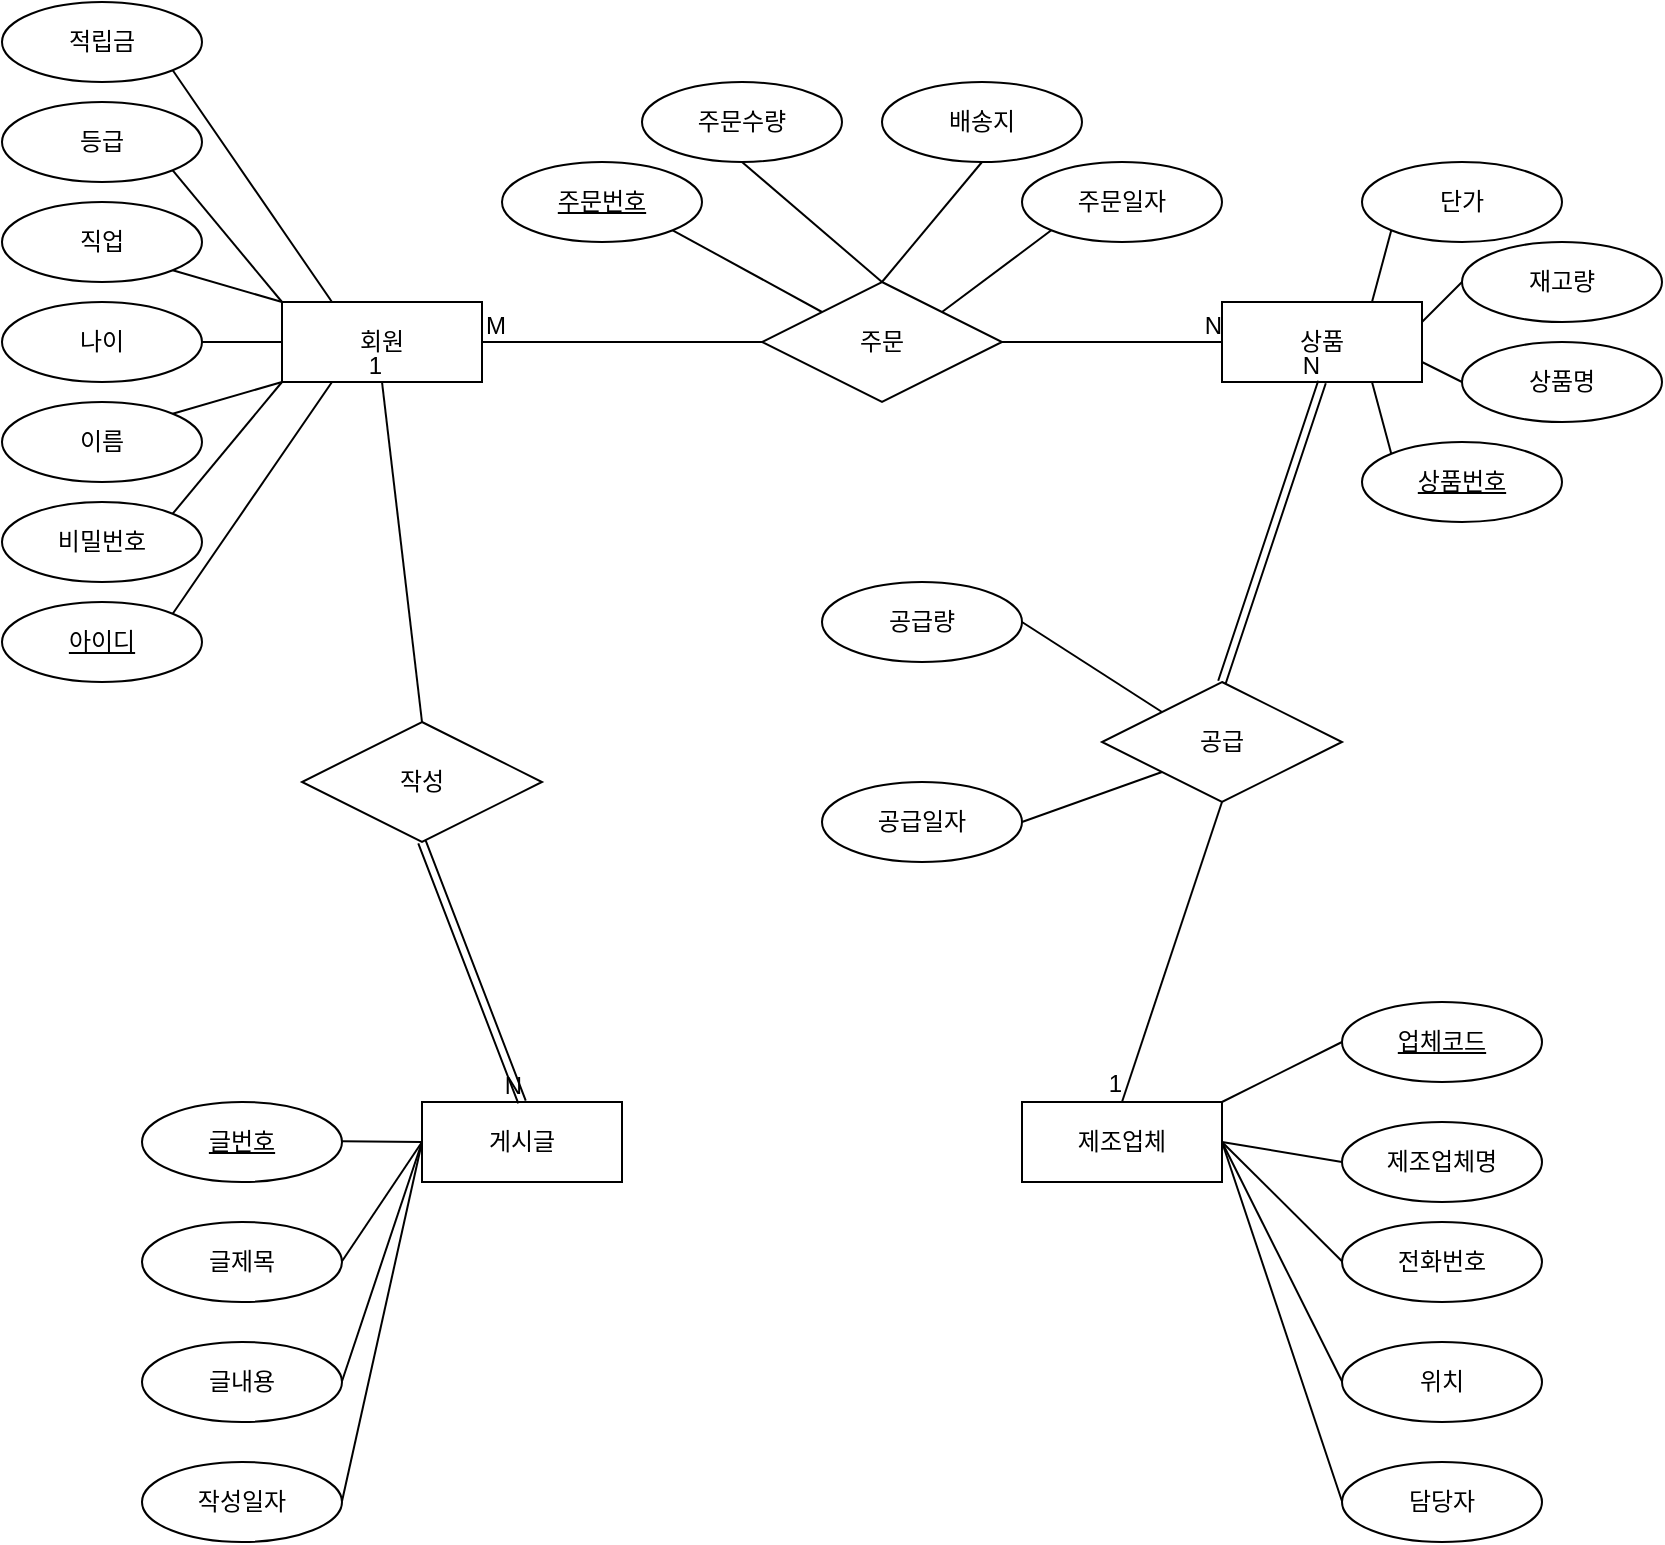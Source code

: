 <mxfile>
    <diagram id="Kxt602cOdRGdjazpu66L" name="Page-1">
        <mxGraphModel dx="951" dy="3324" grid="1" gridSize="10" guides="1" tooltips="1" connect="1" arrows="1" fold="1" page="1" pageScale="1" pageWidth="850" pageHeight="1100" math="0" shadow="0">
            <root>
                <mxCell id="0"/>
                <mxCell id="1" parent="0"/>
                <mxCell id="2" value="회원" style="whiteSpace=wrap;html=1;align=center;" parent="1" vertex="1">
                    <mxGeometry x="150" y="-2000" width="100" height="40" as="geometry"/>
                </mxCell>
                <mxCell id="3" value="상품" style="whiteSpace=wrap;html=1;align=center;" parent="1" vertex="1">
                    <mxGeometry x="620" y="-2000" width="100" height="40" as="geometry"/>
                </mxCell>
                <mxCell id="4" value="제조업체" style="whiteSpace=wrap;html=1;align=center;" parent="1" vertex="1">
                    <mxGeometry x="520" y="-1600" width="100" height="40" as="geometry"/>
                </mxCell>
                <mxCell id="5" value="게시글" style="whiteSpace=wrap;html=1;align=center;" parent="1" vertex="1">
                    <mxGeometry x="220" y="-1600" width="100" height="40" as="geometry"/>
                </mxCell>
                <mxCell id="7" value="이름" style="ellipse;whiteSpace=wrap;html=1;align=center;" parent="1" vertex="1">
                    <mxGeometry x="10" y="-1950" width="100" height="40" as="geometry"/>
                </mxCell>
                <mxCell id="8" value="나이" style="ellipse;whiteSpace=wrap;html=1;align=center;" parent="1" vertex="1">
                    <mxGeometry x="10" y="-2000" width="100" height="40" as="geometry"/>
                </mxCell>
                <mxCell id="9" value="직업" style="ellipse;whiteSpace=wrap;html=1;align=center;" parent="1" vertex="1">
                    <mxGeometry x="10" y="-2050" width="100" height="40" as="geometry"/>
                </mxCell>
                <mxCell id="10" value="등급" style="ellipse;whiteSpace=wrap;html=1;align=center;" parent="1" vertex="1">
                    <mxGeometry x="10" y="-2100" width="100" height="40" as="geometry"/>
                </mxCell>
                <mxCell id="11" value="적립금" style="ellipse;whiteSpace=wrap;html=1;align=center;" parent="1" vertex="1">
                    <mxGeometry x="10" y="-2150" width="100" height="40" as="geometry"/>
                </mxCell>
                <mxCell id="12" value="상품번호" style="ellipse;whiteSpace=wrap;html=1;align=center;fontStyle=4;" parent="1" vertex="1">
                    <mxGeometry x="690" y="-1930" width="100" height="40" as="geometry"/>
                </mxCell>
                <mxCell id="13" value="상품명" style="ellipse;whiteSpace=wrap;html=1;align=center;" parent="1" vertex="1">
                    <mxGeometry x="740" y="-1980" width="100" height="40" as="geometry"/>
                </mxCell>
                <mxCell id="14" value="단가" style="ellipse;whiteSpace=wrap;html=1;align=center;" parent="1" vertex="1">
                    <mxGeometry x="690" y="-2070" width="100" height="40" as="geometry"/>
                </mxCell>
                <mxCell id="15" value="재고량" style="ellipse;whiteSpace=wrap;html=1;align=center;" parent="1" vertex="1">
                    <mxGeometry x="740" y="-2030" width="100" height="40" as="geometry"/>
                </mxCell>
                <mxCell id="18" value="업체코드" style="ellipse;whiteSpace=wrap;html=1;align=center;fontStyle=4;" parent="1" vertex="1">
                    <mxGeometry x="680" y="-1650" width="100" height="40" as="geometry"/>
                </mxCell>
                <mxCell id="19" value="글번호" style="ellipse;whiteSpace=wrap;html=1;align=center;fontStyle=4;" parent="1" vertex="1">
                    <mxGeometry x="80" y="-1600" width="100" height="40" as="geometry"/>
                </mxCell>
                <mxCell id="20" value="전화번호" style="ellipse;whiteSpace=wrap;html=1;align=center;" parent="1" vertex="1">
                    <mxGeometry x="680" y="-1540" width="100" height="40" as="geometry"/>
                </mxCell>
                <mxCell id="21" value="위치" style="ellipse;whiteSpace=wrap;html=1;align=center;" parent="1" vertex="1">
                    <mxGeometry x="680" y="-1480" width="100" height="40" as="geometry"/>
                </mxCell>
                <mxCell id="22" value="담당자" style="ellipse;whiteSpace=wrap;html=1;align=center;" parent="1" vertex="1">
                    <mxGeometry x="680" y="-1420" width="100" height="40" as="geometry"/>
                </mxCell>
                <mxCell id="23" value="글제목" style="ellipse;whiteSpace=wrap;html=1;align=center;" parent="1" vertex="1">
                    <mxGeometry x="80" y="-1540" width="100" height="40" as="geometry"/>
                </mxCell>
                <mxCell id="24" value="글내용" style="ellipse;whiteSpace=wrap;html=1;align=center;" parent="1" vertex="1">
                    <mxGeometry x="80" y="-1480" width="100" height="40" as="geometry"/>
                </mxCell>
                <mxCell id="25" value="작성일자" style="ellipse;whiteSpace=wrap;html=1;align=center;" parent="1" vertex="1">
                    <mxGeometry x="80" y="-1420" width="100" height="40" as="geometry"/>
                </mxCell>
                <mxCell id="28" value="비밀번호" style="ellipse;whiteSpace=wrap;html=1;align=center;" parent="1" vertex="1">
                    <mxGeometry x="10" y="-1900" width="100" height="40" as="geometry"/>
                </mxCell>
                <mxCell id="34" value="" style="endArrow=none;html=1;rounded=0;strokeColor=default;entryX=0;entryY=0.5;entryDx=0;entryDy=0;exitX=1;exitY=0.5;exitDx=0;exitDy=0;startArrow=none;" parent="1" source="32" target="3" edge="1">
                    <mxGeometry relative="1" as="geometry">
                        <mxPoint x="320" y="-1740.4" as="sourcePoint"/>
                        <mxPoint x="480" y="-1740.4" as="targetPoint"/>
                    </mxGeometry>
                </mxCell>
                <mxCell id="36" value="N" style="resizable=0;html=1;align=right;verticalAlign=bottom;" parent="34" connectable="0" vertex="1">
                    <mxGeometry x="1" relative="1" as="geometry"/>
                </mxCell>
                <mxCell id="41" value="" style="endArrow=none;html=1;rounded=0;strokeColor=default;entryX=0;entryY=0.5;entryDx=0;entryDy=0;" parent="1" target="91" edge="1">
                    <mxGeometry relative="1" as="geometry">
                        <mxPoint x="620" y="-1580" as="sourcePoint"/>
                        <mxPoint x="680" y="-1580" as="targetPoint"/>
                    </mxGeometry>
                </mxCell>
                <mxCell id="42" value="" style="endArrow=none;html=1;rounded=0;strokeColor=default;exitX=1;exitY=0.5;exitDx=0;exitDy=0;" parent="1" source="4" edge="1">
                    <mxGeometry relative="1" as="geometry">
                        <mxPoint x="620" y="-1520.4" as="sourcePoint"/>
                        <mxPoint x="680" y="-1520.4" as="targetPoint"/>
                    </mxGeometry>
                </mxCell>
                <mxCell id="43" value="" style="endArrow=none;html=1;rounded=0;strokeColor=default;exitX=1;exitY=0.5;exitDx=0;exitDy=0;" parent="1" source="4" edge="1">
                    <mxGeometry relative="1" as="geometry">
                        <mxPoint x="620" y="-1460.4" as="sourcePoint"/>
                        <mxPoint x="680" y="-1460.4" as="targetPoint"/>
                    </mxGeometry>
                </mxCell>
                <mxCell id="44" value="" style="endArrow=none;html=1;rounded=0;strokeColor=default;exitX=1;exitY=0.5;exitDx=0;exitDy=0;" parent="1" source="4" edge="1">
                    <mxGeometry relative="1" as="geometry">
                        <mxPoint x="620" y="-1400.4" as="sourcePoint"/>
                        <mxPoint x="680" y="-1400.4" as="targetPoint"/>
                    </mxGeometry>
                </mxCell>
                <mxCell id="45" value="" style="endArrow=none;html=1;rounded=0;strokeColor=default;entryX=0;entryY=0;entryDx=0;entryDy=0;exitX=0.75;exitY=1;exitDx=0;exitDy=0;" parent="1" source="3" target="12" edge="1">
                    <mxGeometry relative="1" as="geometry">
                        <mxPoint x="620" y="-1740.4" as="sourcePoint"/>
                        <mxPoint x="780" y="-1740.4" as="targetPoint"/>
                    </mxGeometry>
                </mxCell>
                <mxCell id="47" value="" style="endArrow=none;html=1;rounded=0;strokeColor=default;exitX=1;exitY=0.75;exitDx=0;exitDy=0;entryX=0;entryY=0.5;entryDx=0;entryDy=0;" parent="1" source="3" target="13" edge="1">
                    <mxGeometry relative="1" as="geometry">
                        <mxPoint x="620" y="-1820" as="sourcePoint"/>
                        <mxPoint x="780" y="-1820" as="targetPoint"/>
                    </mxGeometry>
                </mxCell>
                <mxCell id="48" value="" style="endArrow=none;html=1;rounded=0;strokeColor=default;exitX=1;exitY=0.25;exitDx=0;exitDy=0;entryX=0;entryY=0.5;entryDx=0;entryDy=0;" parent="1" source="3" target="15" edge="1">
                    <mxGeometry relative="1" as="geometry">
                        <mxPoint x="560" y="-1880.8" as="sourcePoint"/>
                        <mxPoint x="720" y="-1880.8" as="targetPoint"/>
                    </mxGeometry>
                </mxCell>
                <mxCell id="49" value="" style="endArrow=none;html=1;rounded=0;strokeColor=default;entryX=0;entryY=1;entryDx=0;entryDy=0;exitX=0.75;exitY=0;exitDx=0;exitDy=0;" parent="1" source="3" target="14" edge="1">
                    <mxGeometry relative="1" as="geometry">
                        <mxPoint x="620" y="-1740" as="sourcePoint"/>
                        <mxPoint x="700" y="-1950.4" as="targetPoint"/>
                    </mxGeometry>
                </mxCell>
                <mxCell id="50" value="주문수량" style="ellipse;whiteSpace=wrap;html=1;align=center;" parent="1" vertex="1">
                    <mxGeometry x="330" y="-2110" width="100" height="40" as="geometry"/>
                </mxCell>
                <mxCell id="51" value="주문번호" style="ellipse;whiteSpace=wrap;html=1;align=center;fontStyle=4;" parent="1" vertex="1">
                    <mxGeometry x="260" y="-2070" width="100" height="40" as="geometry"/>
                </mxCell>
                <mxCell id="52" value="주문일자" style="ellipse;whiteSpace=wrap;html=1;align=center;" parent="1" vertex="1">
                    <mxGeometry x="520" y="-2070" width="100" height="40" as="geometry"/>
                </mxCell>
                <mxCell id="53" value="배송지" style="ellipse;whiteSpace=wrap;html=1;align=center;" parent="1" vertex="1">
                    <mxGeometry x="450" y="-2110" width="100" height="40" as="geometry"/>
                </mxCell>
                <mxCell id="54" value="" style="endArrow=none;html=1;rounded=0;strokeColor=default;entryX=0;entryY=0.5;entryDx=0;entryDy=0;" parent="1" target="5" edge="1">
                    <mxGeometry relative="1" as="geometry">
                        <mxPoint x="180" y="-1460.4" as="sourcePoint"/>
                        <mxPoint x="340" y="-1460.4" as="targetPoint"/>
                    </mxGeometry>
                </mxCell>
                <mxCell id="55" value="" style="endArrow=none;html=1;rounded=0;strokeColor=default;entryX=0;entryY=0.5;entryDx=0;entryDy=0;" parent="1" target="5" edge="1">
                    <mxGeometry relative="1" as="geometry">
                        <mxPoint x="180" y="-1580.4" as="sourcePoint"/>
                        <mxPoint x="220" y="-1580" as="targetPoint"/>
                    </mxGeometry>
                </mxCell>
                <mxCell id="56" value="" style="endArrow=none;html=1;rounded=0;strokeColor=default;" parent="1" edge="1">
                    <mxGeometry relative="1" as="geometry">
                        <mxPoint x="180" y="-1520.4" as="sourcePoint"/>
                        <mxPoint x="220" y="-1580" as="targetPoint"/>
                    </mxGeometry>
                </mxCell>
                <mxCell id="57" value="" style="endArrow=none;html=1;rounded=0;strokeColor=default;entryX=0;entryY=0.5;entryDx=0;entryDy=0;" parent="1" target="5" edge="1">
                    <mxGeometry relative="1" as="geometry">
                        <mxPoint x="180" y="-1400.4" as="sourcePoint"/>
                        <mxPoint x="340" y="-1400.4" as="targetPoint"/>
                    </mxGeometry>
                </mxCell>
                <mxCell id="59" value="" style="endArrow=none;html=1;rounded=0;strokeColor=default;entryX=0;entryY=1;entryDx=0;entryDy=0;exitX=1;exitY=0;exitDx=0;exitDy=0;" parent="1" source="28" target="2" edge="1">
                    <mxGeometry relative="1" as="geometry">
                        <mxPoint x="180" y="-1800.8" as="sourcePoint"/>
                        <mxPoint x="340" y="-1800.8" as="targetPoint"/>
                    </mxGeometry>
                </mxCell>
                <mxCell id="60" value="" style="endArrow=none;html=1;rounded=0;strokeColor=default;entryX=0;entryY=1;entryDx=0;entryDy=0;exitX=1;exitY=0;exitDx=0;exitDy=0;" parent="1" source="7" target="2" edge="1">
                    <mxGeometry relative="1" as="geometry">
                        <mxPoint x="180" y="-1860.4" as="sourcePoint"/>
                        <mxPoint x="340" y="-1860.4" as="targetPoint"/>
                    </mxGeometry>
                </mxCell>
                <mxCell id="61" value="" style="endArrow=none;html=1;rounded=0;strokeColor=default;entryX=0;entryY=0.5;entryDx=0;entryDy=0;exitX=1;exitY=0.5;exitDx=0;exitDy=0;" parent="1" source="8" target="2" edge="1">
                    <mxGeometry relative="1" as="geometry">
                        <mxPoint x="180" y="-1920.4" as="sourcePoint"/>
                        <mxPoint x="340" y="-1920.4" as="targetPoint"/>
                    </mxGeometry>
                </mxCell>
                <mxCell id="63" value="" style="endArrow=none;html=1;rounded=0;strokeColor=default;entryX=0;entryY=0;entryDx=0;entryDy=0;exitX=1;exitY=1;exitDx=0;exitDy=0;" parent="1" source="10" target="2" edge="1">
                    <mxGeometry relative="1" as="geometry">
                        <mxPoint x="190" y="-2040" as="sourcePoint"/>
                        <mxPoint x="340" y="-2040.4" as="targetPoint"/>
                    </mxGeometry>
                </mxCell>
                <mxCell id="64" value="" style="endArrow=none;html=1;rounded=0;strokeColor=default;entryX=0.25;entryY=0;entryDx=0;entryDy=0;exitX=1;exitY=1;exitDx=0;exitDy=0;" parent="1" source="11" target="2" edge="1">
                    <mxGeometry relative="1" as="geometry">
                        <mxPoint x="180" y="-2100.4" as="sourcePoint"/>
                        <mxPoint x="340" y="-2100.4" as="targetPoint"/>
                    </mxGeometry>
                </mxCell>
                <mxCell id="65" value="" style="endArrow=none;html=1;rounded=0;strokeColor=default;exitX=0;exitY=1;exitDx=0;exitDy=0;entryX=1;entryY=0;entryDx=0;entryDy=0;" parent="1" source="52" target="32" edge="1">
                    <mxGeometry relative="1" as="geometry">
                        <mxPoint x="260" y="-1910" as="sourcePoint"/>
                        <mxPoint x="420" y="-1910" as="targetPoint"/>
                    </mxGeometry>
                </mxCell>
                <mxCell id="66" value="" style="endArrow=none;html=1;rounded=0;strokeColor=default;entryX=0.5;entryY=1;entryDx=0;entryDy=0;exitX=0.5;exitY=0;exitDx=0;exitDy=0;" parent="1" source="32" target="53" edge="1">
                    <mxGeometry relative="1" as="geometry">
                        <mxPoint x="260" y="-1910" as="sourcePoint"/>
                        <mxPoint x="420" y="-1910" as="targetPoint"/>
                    </mxGeometry>
                </mxCell>
                <mxCell id="67" value="" style="endArrow=none;html=1;rounded=0;strokeColor=default;exitX=0.5;exitY=1;exitDx=0;exitDy=0;entryX=0.5;entryY=0;entryDx=0;entryDy=0;" parent="1" source="50" target="32" edge="1">
                    <mxGeometry relative="1" as="geometry">
                        <mxPoint x="260" y="-1910" as="sourcePoint"/>
                        <mxPoint x="420" y="-1910" as="targetPoint"/>
                    </mxGeometry>
                </mxCell>
                <mxCell id="68" value="" style="endArrow=none;html=1;rounded=0;strokeColor=default;exitX=1;exitY=1;exitDx=0;exitDy=0;entryX=0;entryY=0;entryDx=0;entryDy=0;" parent="1" source="51" target="32" edge="1">
                    <mxGeometry relative="1" as="geometry">
                        <mxPoint x="260" y="-1910" as="sourcePoint"/>
                        <mxPoint x="420" y="-1910" as="targetPoint"/>
                    </mxGeometry>
                </mxCell>
                <mxCell id="69" value="" style="endArrow=none;html=1;rounded=0;strokeColor=default;entryX=0;entryY=0;entryDx=0;entryDy=0;exitX=1;exitY=1;exitDx=0;exitDy=0;" parent="1" source="9" target="2" edge="1">
                    <mxGeometry relative="1" as="geometry">
                        <mxPoint x="260" y="-1580.0" as="sourcePoint"/>
                        <mxPoint x="170" y="-2000" as="targetPoint"/>
                    </mxGeometry>
                </mxCell>
                <mxCell id="6" value="아이디" style="ellipse;whiteSpace=wrap;html=1;align=center;fontStyle=4;" parent="1" vertex="1">
                    <mxGeometry x="10" y="-1850" width="100" height="40" as="geometry"/>
                </mxCell>
                <mxCell id="70" value="" style="endArrow=none;html=1;rounded=0;strokeColor=default;exitX=1;exitY=0;exitDx=0;exitDy=0;entryX=0.25;entryY=1;entryDx=0;entryDy=0;" parent="1" source="6" target="2" edge="1">
                    <mxGeometry relative="1" as="geometry">
                        <mxPoint x="230" y="-1910" as="sourcePoint"/>
                        <mxPoint x="390" y="-1910" as="targetPoint"/>
                    </mxGeometry>
                </mxCell>
                <mxCell id="73" value="" style="endArrow=none;html=1;rounded=0;strokeColor=default;entryX=0;entryY=0.5;entryDx=0;entryDy=0;exitX=1;exitY=0.5;exitDx=0;exitDy=0;" parent="1" source="2" target="32" edge="1">
                    <mxGeometry relative="1" as="geometry">
                        <mxPoint x="250" y="-1980" as="sourcePoint"/>
                        <mxPoint x="650" y="-1980" as="targetPoint"/>
                    </mxGeometry>
                </mxCell>
                <mxCell id="74" value="M" style="resizable=0;html=1;align=left;verticalAlign=bottom;" parent="73" connectable="0" vertex="1">
                    <mxGeometry x="-1" relative="1" as="geometry"/>
                </mxCell>
                <mxCell id="32" value="주문" style="shape=rhombus;perimeter=rhombusPerimeter;whiteSpace=wrap;html=1;align=center;" parent="1" vertex="1">
                    <mxGeometry x="390" y="-2010" width="120" height="60" as="geometry"/>
                </mxCell>
                <mxCell id="76" value="공급" style="shape=rhombus;perimeter=rhombusPerimeter;whiteSpace=wrap;html=1;align=center;" parent="1" vertex="1">
                    <mxGeometry x="560" y="-1810" width="120" height="60" as="geometry"/>
                </mxCell>
                <mxCell id="77" value="" style="shape=link;html=1;rounded=0;strokeColor=default;exitX=0.5;exitY=0;exitDx=0;exitDy=0;entryX=0.5;entryY=1;entryDx=0;entryDy=0;" parent="1" source="76" target="3" edge="1">
                    <mxGeometry relative="1" as="geometry">
                        <mxPoint x="660" y="-1800" as="sourcePoint"/>
                        <mxPoint x="820" y="-1800" as="targetPoint"/>
                    </mxGeometry>
                </mxCell>
                <mxCell id="78" value="N" style="resizable=0;html=1;align=right;verticalAlign=bottom;" parent="77" connectable="0" vertex="1">
                    <mxGeometry x="1" relative="1" as="geometry"/>
                </mxCell>
                <mxCell id="79" value="" style="endArrow=none;html=1;rounded=0;strokeColor=default;exitX=0.5;exitY=1;exitDx=0;exitDy=0;entryX=0.5;entryY=0;entryDx=0;entryDy=0;" parent="1" source="76" target="4" edge="1">
                    <mxGeometry relative="1" as="geometry">
                        <mxPoint x="660" y="-1800" as="sourcePoint"/>
                        <mxPoint x="820" y="-1800" as="targetPoint"/>
                    </mxGeometry>
                </mxCell>
                <mxCell id="80" value="1" style="resizable=0;html=1;align=right;verticalAlign=bottom;" parent="79" connectable="0" vertex="1">
                    <mxGeometry x="1" relative="1" as="geometry"/>
                </mxCell>
                <mxCell id="82" value="공급일자" style="ellipse;whiteSpace=wrap;html=1;align=center;" parent="1" vertex="1">
                    <mxGeometry x="420" y="-1760" width="100" height="40" as="geometry"/>
                </mxCell>
                <mxCell id="83" value="공급량" style="ellipse;whiteSpace=wrap;html=1;align=center;" parent="1" vertex="1">
                    <mxGeometry x="420" y="-1860" width="100" height="40" as="geometry"/>
                </mxCell>
                <mxCell id="84" value="" style="endArrow=none;html=1;rounded=0;strokeColor=default;exitX=1;exitY=0.5;exitDx=0;exitDy=0;entryX=0;entryY=0;entryDx=0;entryDy=0;" parent="1" source="83" target="76" edge="1">
                    <mxGeometry relative="1" as="geometry">
                        <mxPoint x="470" y="-1800" as="sourcePoint"/>
                        <mxPoint x="630" y="-1800" as="targetPoint"/>
                    </mxGeometry>
                </mxCell>
                <mxCell id="85" value="" style="endArrow=none;html=1;rounded=0;strokeColor=default;exitX=1;exitY=0.5;exitDx=0;exitDy=0;entryX=0;entryY=1;entryDx=0;entryDy=0;" parent="1" source="82" target="76" edge="1">
                    <mxGeometry relative="1" as="geometry">
                        <mxPoint x="470" y="-1800" as="sourcePoint"/>
                        <mxPoint x="630" y="-1800" as="targetPoint"/>
                    </mxGeometry>
                </mxCell>
                <mxCell id="86" value="작성" style="shape=rhombus;perimeter=rhombusPerimeter;whiteSpace=wrap;html=1;align=center;" parent="1" vertex="1">
                    <mxGeometry x="160" y="-1790" width="120" height="60" as="geometry"/>
                </mxCell>
                <mxCell id="87" value="" style="endArrow=none;html=1;rounded=0;strokeColor=default;entryX=0.5;entryY=1;entryDx=0;entryDy=0;exitX=0.5;exitY=0;exitDx=0;exitDy=0;" parent="1" source="86" target="2" edge="1">
                    <mxGeometry relative="1" as="geometry">
                        <mxPoint x="80" y="-1800" as="sourcePoint"/>
                        <mxPoint x="240" y="-1800" as="targetPoint"/>
                    </mxGeometry>
                </mxCell>
                <mxCell id="88" value="1" style="resizable=0;html=1;align=right;verticalAlign=bottom;" parent="87" connectable="0" vertex="1">
                    <mxGeometry x="1" relative="1" as="geometry"/>
                </mxCell>
                <mxCell id="89" value="" style="shape=link;html=1;rounded=0;strokeColor=default;entryX=0.5;entryY=0;entryDx=0;entryDy=0;exitX=0.5;exitY=1;exitDx=0;exitDy=0;" parent="1" source="86" target="5" edge="1">
                    <mxGeometry relative="1" as="geometry">
                        <mxPoint x="80" y="-1800" as="sourcePoint"/>
                        <mxPoint x="240" y="-1800" as="targetPoint"/>
                    </mxGeometry>
                </mxCell>
                <mxCell id="90" value="N" style="resizable=0;html=1;align=right;verticalAlign=bottom;" parent="89" connectable="0" vertex="1">
                    <mxGeometry x="1" relative="1" as="geometry"/>
                </mxCell>
                <mxCell id="91" value="제조업체명" style="ellipse;whiteSpace=wrap;html=1;align=center;" parent="1" vertex="1">
                    <mxGeometry x="680" y="-1590" width="100" height="40" as="geometry"/>
                </mxCell>
                <mxCell id="92" value="" style="endArrow=none;html=1;rounded=0;strokeColor=default;entryX=0;entryY=0.5;entryDx=0;entryDy=0;exitX=1;exitY=0;exitDx=0;exitDy=0;" parent="1" source="4" target="18" edge="1">
                    <mxGeometry relative="1" as="geometry">
                        <mxPoint x="550" y="-1640" as="sourcePoint"/>
                        <mxPoint x="710" y="-1640" as="targetPoint"/>
                    </mxGeometry>
                </mxCell>
            </root>
        </mxGraphModel>
    </diagram>
    <diagram id="ql-PR5WMW5gyOFc5Z485" name="Page-2">
        <mxGraphModel dx="666" dy="787" grid="1" gridSize="10" guides="1" tooltips="1" connect="1" arrows="1" fold="1" page="1" pageScale="1" pageWidth="850" pageHeight="1100" math="0" shadow="0">
            <root>
                <mxCell id="0"/>
                <mxCell id="1" parent="0"/>
                <mxCell id="ZzzR9q-HD7UujqQW8Syl-1" value="상품" style="shape=table;startSize=30;container=1;collapsible=1;childLayout=tableLayout;fixedRows=1;rowLines=0;fontStyle=1;align=center;resizeLast=1;" parent="1" vertex="1">
                    <mxGeometry x="600" y="120" width="180" height="180" as="geometry"/>
                </mxCell>
                <mxCell id="ZzzR9q-HD7UujqQW8Syl-2" value="" style="shape=tableRow;horizontal=0;startSize=0;swimlaneHead=0;swimlaneBody=0;fillColor=none;collapsible=0;dropTarget=0;points=[[0,0.5],[1,0.5]];portConstraint=eastwest;top=0;left=0;right=0;bottom=1;" parent="ZzzR9q-HD7UujqQW8Syl-1" vertex="1">
                    <mxGeometry y="30" width="180" height="30" as="geometry"/>
                </mxCell>
                <mxCell id="ZzzR9q-HD7UujqQW8Syl-3" value="PK" style="shape=partialRectangle;connectable=0;fillColor=none;top=0;left=0;bottom=0;right=0;fontStyle=1;overflow=hidden;" parent="ZzzR9q-HD7UujqQW8Syl-2" vertex="1">
                    <mxGeometry width="30" height="30" as="geometry">
                        <mxRectangle width="30" height="30" as="alternateBounds"/>
                    </mxGeometry>
                </mxCell>
                <mxCell id="ZzzR9q-HD7UujqQW8Syl-4" value="상품번호" style="shape=partialRectangle;connectable=0;fillColor=none;top=0;left=0;bottom=0;right=0;align=left;spacingLeft=6;fontStyle=5;overflow=hidden;" parent="ZzzR9q-HD7UujqQW8Syl-2" vertex="1">
                    <mxGeometry x="30" width="150" height="30" as="geometry">
                        <mxRectangle width="150" height="30" as="alternateBounds"/>
                    </mxGeometry>
                </mxCell>
                <mxCell id="bU11G9paAsek4oxeNXWU-49" value="" style="shape=tableRow;horizontal=0;startSize=0;swimlaneHead=0;swimlaneBody=0;fillColor=none;collapsible=0;dropTarget=0;points=[[0,0.5],[1,0.5]];portConstraint=eastwest;top=0;left=0;right=0;bottom=1;" parent="ZzzR9q-HD7UujqQW8Syl-1" vertex="1">
                    <mxGeometry y="60" width="180" height="30" as="geometry"/>
                </mxCell>
                <mxCell id="bU11G9paAsek4oxeNXWU-50" value="FK" style="shape=partialRectangle;connectable=0;fillColor=none;top=0;left=0;bottom=0;right=0;fontStyle=1;overflow=hidden;" parent="bU11G9paAsek4oxeNXWU-49" vertex="1">
                    <mxGeometry width="30" height="30" as="geometry">
                        <mxRectangle width="30" height="30" as="alternateBounds"/>
                    </mxGeometry>
                </mxCell>
                <mxCell id="bU11G9paAsek4oxeNXWU-51" value="업체코드" style="shape=partialRectangle;connectable=0;fillColor=none;top=0;left=0;bottom=0;right=0;align=left;spacingLeft=6;fontStyle=5;overflow=hidden;" parent="bU11G9paAsek4oxeNXWU-49" vertex="1">
                    <mxGeometry x="30" width="150" height="30" as="geometry">
                        <mxRectangle width="150" height="30" as="alternateBounds"/>
                    </mxGeometry>
                </mxCell>
                <mxCell id="ZzzR9q-HD7UujqQW8Syl-5" value="" style="shape=tableRow;horizontal=0;startSize=0;swimlaneHead=0;swimlaneBody=0;fillColor=none;collapsible=0;dropTarget=0;points=[[0,0.5],[1,0.5]];portConstraint=eastwest;top=0;left=0;right=0;bottom=0;" parent="ZzzR9q-HD7UujqQW8Syl-1" vertex="1">
                    <mxGeometry y="90" width="180" height="30" as="geometry"/>
                </mxCell>
                <mxCell id="ZzzR9q-HD7UujqQW8Syl-6" value="" style="shape=partialRectangle;connectable=0;fillColor=none;top=0;left=0;bottom=0;right=0;editable=1;overflow=hidden;" parent="ZzzR9q-HD7UujqQW8Syl-5" vertex="1">
                    <mxGeometry width="30" height="30" as="geometry">
                        <mxRectangle width="30" height="30" as="alternateBounds"/>
                    </mxGeometry>
                </mxCell>
                <mxCell id="ZzzR9q-HD7UujqQW8Syl-7" value="상품명" style="shape=partialRectangle;connectable=0;fillColor=none;top=0;left=0;bottom=0;right=0;align=left;spacingLeft=6;overflow=hidden;" parent="ZzzR9q-HD7UujqQW8Syl-5" vertex="1">
                    <mxGeometry x="30" width="150" height="30" as="geometry">
                        <mxRectangle width="150" height="30" as="alternateBounds"/>
                    </mxGeometry>
                </mxCell>
                <mxCell id="ZzzR9q-HD7UujqQW8Syl-8" value="" style="shape=tableRow;horizontal=0;startSize=0;swimlaneHead=0;swimlaneBody=0;fillColor=none;collapsible=0;dropTarget=0;points=[[0,0.5],[1,0.5]];portConstraint=eastwest;top=0;left=0;right=0;bottom=0;" parent="ZzzR9q-HD7UujqQW8Syl-1" vertex="1">
                    <mxGeometry y="120" width="180" height="30" as="geometry"/>
                </mxCell>
                <mxCell id="ZzzR9q-HD7UujqQW8Syl-9" value="" style="shape=partialRectangle;connectable=0;fillColor=none;top=0;left=0;bottom=0;right=0;editable=1;overflow=hidden;" parent="ZzzR9q-HD7UujqQW8Syl-8" vertex="1">
                    <mxGeometry width="30" height="30" as="geometry">
                        <mxRectangle width="30" height="30" as="alternateBounds"/>
                    </mxGeometry>
                </mxCell>
                <mxCell id="ZzzR9q-HD7UujqQW8Syl-10" value="재고량" style="shape=partialRectangle;connectable=0;fillColor=none;top=0;left=0;bottom=0;right=0;align=left;spacingLeft=6;overflow=hidden;" parent="ZzzR9q-HD7UujqQW8Syl-8" vertex="1">
                    <mxGeometry x="30" width="150" height="30" as="geometry">
                        <mxRectangle width="150" height="30" as="alternateBounds"/>
                    </mxGeometry>
                </mxCell>
                <mxCell id="ZzzR9q-HD7UujqQW8Syl-11" value="" style="shape=tableRow;horizontal=0;startSize=0;swimlaneHead=0;swimlaneBody=0;fillColor=none;collapsible=0;dropTarget=0;points=[[0,0.5],[1,0.5]];portConstraint=eastwest;top=0;left=0;right=0;bottom=0;" parent="ZzzR9q-HD7UujqQW8Syl-1" vertex="1">
                    <mxGeometry y="150" width="180" height="30" as="geometry"/>
                </mxCell>
                <mxCell id="ZzzR9q-HD7UujqQW8Syl-12" value="" style="shape=partialRectangle;connectable=0;fillColor=none;top=0;left=0;bottom=0;right=0;editable=1;overflow=hidden;" parent="ZzzR9q-HD7UujqQW8Syl-11" vertex="1">
                    <mxGeometry width="30" height="30" as="geometry">
                        <mxRectangle width="30" height="30" as="alternateBounds"/>
                    </mxGeometry>
                </mxCell>
                <mxCell id="ZzzR9q-HD7UujqQW8Syl-13" value="단가" style="shape=partialRectangle;connectable=0;fillColor=none;top=0;left=0;bottom=0;right=0;align=left;spacingLeft=6;overflow=hidden;" parent="ZzzR9q-HD7UujqQW8Syl-11" vertex="1">
                    <mxGeometry x="30" width="150" height="30" as="geometry">
                        <mxRectangle width="150" height="30" as="alternateBounds"/>
                    </mxGeometry>
                </mxCell>
                <mxCell id="ZzzR9q-HD7UujqQW8Syl-14" value="제조업체" style="shape=table;startSize=30;container=1;collapsible=1;childLayout=tableLayout;fixedRows=1;rowLines=0;fontStyle=1;align=center;resizeLast=1;" parent="1" vertex="1">
                    <mxGeometry x="600" y="460" width="180" height="180" as="geometry">
                        <mxRectangle x="320" y="470" width="90" height="30" as="alternateBounds"/>
                    </mxGeometry>
                </mxCell>
                <mxCell id="ZzzR9q-HD7UujqQW8Syl-15" value="" style="shape=tableRow;horizontal=0;startSize=0;swimlaneHead=0;swimlaneBody=0;fillColor=none;collapsible=0;dropTarget=0;points=[[0,0.5],[1,0.5]];portConstraint=eastwest;top=0;left=0;right=0;bottom=1;" parent="ZzzR9q-HD7UujqQW8Syl-14" vertex="1">
                    <mxGeometry y="30" width="180" height="30" as="geometry"/>
                </mxCell>
                <mxCell id="ZzzR9q-HD7UujqQW8Syl-16" value="PK" style="shape=partialRectangle;connectable=0;fillColor=none;top=0;left=0;bottom=0;right=0;fontStyle=1;overflow=hidden;" parent="ZzzR9q-HD7UujqQW8Syl-15" vertex="1">
                    <mxGeometry width="30" height="30" as="geometry">
                        <mxRectangle width="30" height="30" as="alternateBounds"/>
                    </mxGeometry>
                </mxCell>
                <mxCell id="ZzzR9q-HD7UujqQW8Syl-17" value="업체코드" style="shape=partialRectangle;connectable=0;fillColor=none;top=0;left=0;bottom=0;right=0;align=left;spacingLeft=6;fontStyle=5;overflow=hidden;" parent="ZzzR9q-HD7UujqQW8Syl-15" vertex="1">
                    <mxGeometry x="30" width="150" height="30" as="geometry">
                        <mxRectangle width="150" height="30" as="alternateBounds"/>
                    </mxGeometry>
                </mxCell>
                <mxCell id="ZzzR9q-HD7UujqQW8Syl-18" value="" style="shape=tableRow;horizontal=0;startSize=0;swimlaneHead=0;swimlaneBody=0;fillColor=none;collapsible=0;dropTarget=0;points=[[0,0.5],[1,0.5]];portConstraint=eastwest;top=0;left=0;right=0;bottom=0;" parent="ZzzR9q-HD7UujqQW8Syl-14" vertex="1">
                    <mxGeometry y="60" width="180" height="30" as="geometry"/>
                </mxCell>
                <mxCell id="ZzzR9q-HD7UujqQW8Syl-19" value="" style="shape=partialRectangle;connectable=0;fillColor=none;top=0;left=0;bottom=0;right=0;editable=1;overflow=hidden;" parent="ZzzR9q-HD7UujqQW8Syl-18" vertex="1">
                    <mxGeometry width="30" height="30" as="geometry">
                        <mxRectangle width="30" height="30" as="alternateBounds"/>
                    </mxGeometry>
                </mxCell>
                <mxCell id="ZzzR9q-HD7UujqQW8Syl-20" value="업체명" style="shape=partialRectangle;connectable=0;fillColor=none;top=0;left=0;bottom=0;right=0;align=left;spacingLeft=6;overflow=hidden;" parent="ZzzR9q-HD7UujqQW8Syl-18" vertex="1">
                    <mxGeometry x="30" width="150" height="30" as="geometry">
                        <mxRectangle width="150" height="30" as="alternateBounds"/>
                    </mxGeometry>
                </mxCell>
                <mxCell id="ZzzR9q-HD7UujqQW8Syl-21" value="" style="shape=tableRow;horizontal=0;startSize=0;swimlaneHead=0;swimlaneBody=0;fillColor=none;collapsible=0;dropTarget=0;points=[[0,0.5],[1,0.5]];portConstraint=eastwest;top=0;left=0;right=0;bottom=0;" parent="ZzzR9q-HD7UujqQW8Syl-14" vertex="1">
                    <mxGeometry y="90" width="180" height="30" as="geometry"/>
                </mxCell>
                <mxCell id="ZzzR9q-HD7UujqQW8Syl-22" value="" style="shape=partialRectangle;connectable=0;fillColor=none;top=0;left=0;bottom=0;right=0;editable=1;overflow=hidden;" parent="ZzzR9q-HD7UujqQW8Syl-21" vertex="1">
                    <mxGeometry width="30" height="30" as="geometry">
                        <mxRectangle width="30" height="30" as="alternateBounds"/>
                    </mxGeometry>
                </mxCell>
                <mxCell id="ZzzR9q-HD7UujqQW8Syl-23" value="전화번호" style="shape=partialRectangle;connectable=0;fillColor=none;top=0;left=0;bottom=0;right=0;align=left;spacingLeft=6;overflow=hidden;" parent="ZzzR9q-HD7UujqQW8Syl-21" vertex="1">
                    <mxGeometry x="30" width="150" height="30" as="geometry">
                        <mxRectangle width="150" height="30" as="alternateBounds"/>
                    </mxGeometry>
                </mxCell>
                <mxCell id="ZzzR9q-HD7UujqQW8Syl-24" value="" style="shape=tableRow;horizontal=0;startSize=0;swimlaneHead=0;swimlaneBody=0;fillColor=none;collapsible=0;dropTarget=0;points=[[0,0.5],[1,0.5]];portConstraint=eastwest;top=0;left=0;right=0;bottom=0;" parent="ZzzR9q-HD7UujqQW8Syl-14" vertex="1">
                    <mxGeometry y="120" width="180" height="30" as="geometry"/>
                </mxCell>
                <mxCell id="ZzzR9q-HD7UujqQW8Syl-25" value="" style="shape=partialRectangle;connectable=0;fillColor=none;top=0;left=0;bottom=0;right=0;editable=1;overflow=hidden;" parent="ZzzR9q-HD7UujqQW8Syl-24" vertex="1">
                    <mxGeometry width="30" height="30" as="geometry">
                        <mxRectangle width="30" height="30" as="alternateBounds"/>
                    </mxGeometry>
                </mxCell>
                <mxCell id="ZzzR9q-HD7UujqQW8Syl-26" value="위치" style="shape=partialRectangle;connectable=0;fillColor=none;top=0;left=0;bottom=0;right=0;align=left;spacingLeft=6;overflow=hidden;" parent="ZzzR9q-HD7UujqQW8Syl-24" vertex="1">
                    <mxGeometry x="30" width="150" height="30" as="geometry">
                        <mxRectangle width="150" height="30" as="alternateBounds"/>
                    </mxGeometry>
                </mxCell>
                <mxCell id="V-hk-XPMS4yJRvoxLNyo-1" value="" style="shape=tableRow;horizontal=0;startSize=0;swimlaneHead=0;swimlaneBody=0;fillColor=none;collapsible=0;dropTarget=0;points=[[0,0.5],[1,0.5]];portConstraint=eastwest;top=0;left=0;right=0;bottom=0;" parent="ZzzR9q-HD7UujqQW8Syl-14" vertex="1">
                    <mxGeometry y="150" width="180" height="30" as="geometry"/>
                </mxCell>
                <mxCell id="V-hk-XPMS4yJRvoxLNyo-2" value="" style="shape=partialRectangle;connectable=0;fillColor=none;top=0;left=0;bottom=0;right=0;editable=1;overflow=hidden;" parent="V-hk-XPMS4yJRvoxLNyo-1" vertex="1">
                    <mxGeometry width="30" height="30" as="geometry">
                        <mxRectangle width="30" height="30" as="alternateBounds"/>
                    </mxGeometry>
                </mxCell>
                <mxCell id="V-hk-XPMS4yJRvoxLNyo-3" value="담당자" style="shape=partialRectangle;connectable=0;fillColor=none;top=0;left=0;bottom=0;right=0;align=left;spacingLeft=6;overflow=hidden;" parent="V-hk-XPMS4yJRvoxLNyo-1" vertex="1">
                    <mxGeometry x="30" width="150" height="30" as="geometry">
                        <mxRectangle width="150" height="30" as="alternateBounds"/>
                    </mxGeometry>
                </mxCell>
                <mxCell id="bU11G9paAsek4oxeNXWU-1" value="회원" style="shape=table;startSize=30;container=1;collapsible=1;childLayout=tableLayout;fixedRows=1;rowLines=0;fontStyle=1;align=center;resizeLast=1;" parent="1" vertex="1">
                    <mxGeometry x="50" y="80" width="180" height="240" as="geometry"/>
                </mxCell>
                <mxCell id="bU11G9paAsek4oxeNXWU-2" value="" style="shape=tableRow;horizontal=0;startSize=0;swimlaneHead=0;swimlaneBody=0;fillColor=none;collapsible=0;dropTarget=0;points=[[0,0.5],[1,0.5]];portConstraint=eastwest;top=0;left=0;right=0;bottom=1;" parent="bU11G9paAsek4oxeNXWU-1" vertex="1">
                    <mxGeometry y="30" width="180" height="30" as="geometry"/>
                </mxCell>
                <mxCell id="bU11G9paAsek4oxeNXWU-3" value="PK" style="shape=partialRectangle;connectable=0;fillColor=none;top=0;left=0;bottom=0;right=0;fontStyle=1;overflow=hidden;" parent="bU11G9paAsek4oxeNXWU-2" vertex="1">
                    <mxGeometry width="30" height="30" as="geometry">
                        <mxRectangle width="30" height="30" as="alternateBounds"/>
                    </mxGeometry>
                </mxCell>
                <mxCell id="bU11G9paAsek4oxeNXWU-4" value="회원아이디" style="shape=partialRectangle;connectable=0;fillColor=none;top=0;left=0;bottom=0;right=0;align=left;spacingLeft=6;fontStyle=5;overflow=hidden;" parent="bU11G9paAsek4oxeNXWU-2" vertex="1">
                    <mxGeometry x="30" width="150" height="30" as="geometry">
                        <mxRectangle width="150" height="30" as="alternateBounds"/>
                    </mxGeometry>
                </mxCell>
                <mxCell id="bU11G9paAsek4oxeNXWU-5" value="" style="shape=tableRow;horizontal=0;startSize=0;swimlaneHead=0;swimlaneBody=0;fillColor=none;collapsible=0;dropTarget=0;points=[[0,0.5],[1,0.5]];portConstraint=eastwest;top=0;left=0;right=0;bottom=0;" parent="bU11G9paAsek4oxeNXWU-1" vertex="1">
                    <mxGeometry y="60" width="180" height="30" as="geometry"/>
                </mxCell>
                <mxCell id="bU11G9paAsek4oxeNXWU-6" value="" style="shape=partialRectangle;connectable=0;fillColor=none;top=0;left=0;bottom=0;right=0;editable=1;overflow=hidden;" parent="bU11G9paAsek4oxeNXWU-5" vertex="1">
                    <mxGeometry width="30" height="30" as="geometry">
                        <mxRectangle width="30" height="30" as="alternateBounds"/>
                    </mxGeometry>
                </mxCell>
                <mxCell id="bU11G9paAsek4oxeNXWU-7" value="비밀번호" style="shape=partialRectangle;connectable=0;fillColor=none;top=0;left=0;bottom=0;right=0;align=left;spacingLeft=6;overflow=hidden;" parent="bU11G9paAsek4oxeNXWU-5" vertex="1">
                    <mxGeometry x="30" width="150" height="30" as="geometry">
                        <mxRectangle width="150" height="30" as="alternateBounds"/>
                    </mxGeometry>
                </mxCell>
                <mxCell id="bU11G9paAsek4oxeNXWU-8" value="" style="shape=tableRow;horizontal=0;startSize=0;swimlaneHead=0;swimlaneBody=0;fillColor=none;collapsible=0;dropTarget=0;points=[[0,0.5],[1,0.5]];portConstraint=eastwest;top=0;left=0;right=0;bottom=0;" parent="bU11G9paAsek4oxeNXWU-1" vertex="1">
                    <mxGeometry y="90" width="180" height="30" as="geometry"/>
                </mxCell>
                <mxCell id="bU11G9paAsek4oxeNXWU-9" value="" style="shape=partialRectangle;connectable=0;fillColor=none;top=0;left=0;bottom=0;right=0;editable=1;overflow=hidden;" parent="bU11G9paAsek4oxeNXWU-8" vertex="1">
                    <mxGeometry width="30" height="30" as="geometry">
                        <mxRectangle width="30" height="30" as="alternateBounds"/>
                    </mxGeometry>
                </mxCell>
                <mxCell id="bU11G9paAsek4oxeNXWU-10" value="이름" style="shape=partialRectangle;connectable=0;fillColor=none;top=0;left=0;bottom=0;right=0;align=left;spacingLeft=6;overflow=hidden;" parent="bU11G9paAsek4oxeNXWU-8" vertex="1">
                    <mxGeometry x="30" width="150" height="30" as="geometry">
                        <mxRectangle width="150" height="30" as="alternateBounds"/>
                    </mxGeometry>
                </mxCell>
                <mxCell id="bU11G9paAsek4oxeNXWU-11" value="" style="shape=tableRow;horizontal=0;startSize=0;swimlaneHead=0;swimlaneBody=0;fillColor=none;collapsible=0;dropTarget=0;points=[[0,0.5],[1,0.5]];portConstraint=eastwest;top=0;left=0;right=0;bottom=0;" parent="bU11G9paAsek4oxeNXWU-1" vertex="1">
                    <mxGeometry y="120" width="180" height="30" as="geometry"/>
                </mxCell>
                <mxCell id="bU11G9paAsek4oxeNXWU-12" value="" style="shape=partialRectangle;connectable=0;fillColor=none;top=0;left=0;bottom=0;right=0;editable=1;overflow=hidden;" parent="bU11G9paAsek4oxeNXWU-11" vertex="1">
                    <mxGeometry width="30" height="30" as="geometry">
                        <mxRectangle width="30" height="30" as="alternateBounds"/>
                    </mxGeometry>
                </mxCell>
                <mxCell id="bU11G9paAsek4oxeNXWU-13" value="나이" style="shape=partialRectangle;connectable=0;fillColor=none;top=0;left=0;bottom=0;right=0;align=left;spacingLeft=6;overflow=hidden;" parent="bU11G9paAsek4oxeNXWU-11" vertex="1">
                    <mxGeometry x="30" width="150" height="30" as="geometry">
                        <mxRectangle width="150" height="30" as="alternateBounds"/>
                    </mxGeometry>
                </mxCell>
                <mxCell id="bU11G9paAsek4oxeNXWU-14" value="" style="shape=tableRow;horizontal=0;startSize=0;swimlaneHead=0;swimlaneBody=0;fillColor=none;collapsible=0;dropTarget=0;points=[[0,0.5],[1,0.5]];portConstraint=eastwest;top=0;left=0;right=0;bottom=0;" parent="bU11G9paAsek4oxeNXWU-1" vertex="1">
                    <mxGeometry y="150" width="180" height="30" as="geometry"/>
                </mxCell>
                <mxCell id="bU11G9paAsek4oxeNXWU-15" value="" style="shape=partialRectangle;connectable=0;fillColor=none;top=0;left=0;bottom=0;right=0;editable=1;overflow=hidden;" parent="bU11G9paAsek4oxeNXWU-14" vertex="1">
                    <mxGeometry width="30" height="30" as="geometry">
                        <mxRectangle width="30" height="30" as="alternateBounds"/>
                    </mxGeometry>
                </mxCell>
                <mxCell id="bU11G9paAsek4oxeNXWU-16" value="직업" style="shape=partialRectangle;connectable=0;fillColor=none;top=0;left=0;bottom=0;right=0;align=left;spacingLeft=6;overflow=hidden;" parent="bU11G9paAsek4oxeNXWU-14" vertex="1">
                    <mxGeometry x="30" width="150" height="30" as="geometry">
                        <mxRectangle width="150" height="30" as="alternateBounds"/>
                    </mxGeometry>
                </mxCell>
                <mxCell id="bU11G9paAsek4oxeNXWU-17" value="" style="shape=tableRow;horizontal=0;startSize=0;swimlaneHead=0;swimlaneBody=0;fillColor=none;collapsible=0;dropTarget=0;points=[[0,0.5],[1,0.5]];portConstraint=eastwest;top=0;left=0;right=0;bottom=0;" parent="bU11G9paAsek4oxeNXWU-1" vertex="1">
                    <mxGeometry y="180" width="180" height="30" as="geometry"/>
                </mxCell>
                <mxCell id="bU11G9paAsek4oxeNXWU-18" value="" style="shape=partialRectangle;connectable=0;fillColor=none;top=0;left=0;bottom=0;right=0;editable=1;overflow=hidden;" parent="bU11G9paAsek4oxeNXWU-17" vertex="1">
                    <mxGeometry width="30" height="30" as="geometry">
                        <mxRectangle width="30" height="30" as="alternateBounds"/>
                    </mxGeometry>
                </mxCell>
                <mxCell id="bU11G9paAsek4oxeNXWU-19" value="등급" style="shape=partialRectangle;connectable=0;fillColor=none;top=0;left=0;bottom=0;right=0;align=left;spacingLeft=6;overflow=hidden;" parent="bU11G9paAsek4oxeNXWU-17" vertex="1">
                    <mxGeometry x="30" width="150" height="30" as="geometry">
                        <mxRectangle width="150" height="30" as="alternateBounds"/>
                    </mxGeometry>
                </mxCell>
                <mxCell id="bU11G9paAsek4oxeNXWU-20" value="" style="shape=tableRow;horizontal=0;startSize=0;swimlaneHead=0;swimlaneBody=0;fillColor=none;collapsible=0;dropTarget=0;points=[[0,0.5],[1,0.5]];portConstraint=eastwest;top=0;left=0;right=0;bottom=0;" parent="bU11G9paAsek4oxeNXWU-1" vertex="1">
                    <mxGeometry y="210" width="180" height="30" as="geometry"/>
                </mxCell>
                <mxCell id="bU11G9paAsek4oxeNXWU-21" value="" style="shape=partialRectangle;connectable=0;fillColor=none;top=0;left=0;bottom=0;right=0;editable=1;overflow=hidden;" parent="bU11G9paAsek4oxeNXWU-20" vertex="1">
                    <mxGeometry width="30" height="30" as="geometry">
                        <mxRectangle width="30" height="30" as="alternateBounds"/>
                    </mxGeometry>
                </mxCell>
                <mxCell id="bU11G9paAsek4oxeNXWU-22" value="적립금" style="shape=partialRectangle;connectable=0;fillColor=none;top=0;left=0;bottom=0;right=0;align=left;spacingLeft=6;overflow=hidden;" parent="bU11G9paAsek4oxeNXWU-20" vertex="1">
                    <mxGeometry x="30" width="150" height="30" as="geometry">
                        <mxRectangle width="150" height="30" as="alternateBounds"/>
                    </mxGeometry>
                </mxCell>
                <mxCell id="bU11G9paAsek4oxeNXWU-23" value="게시글" style="shape=table;startSize=30;container=1;collapsible=1;childLayout=tableLayout;fixedRows=1;rowLines=0;fontStyle=1;align=center;resizeLast=1;" parent="1" vertex="1">
                    <mxGeometry x="50" y="600" width="180" height="180" as="geometry"/>
                </mxCell>
                <mxCell id="bU11G9paAsek4oxeNXWU-24" value="" style="shape=tableRow;horizontal=0;startSize=0;swimlaneHead=0;swimlaneBody=0;fillColor=none;collapsible=0;dropTarget=0;points=[[0,0.5],[1,0.5]];portConstraint=eastwest;top=0;left=0;right=0;bottom=1;" parent="bU11G9paAsek4oxeNXWU-23" vertex="1">
                    <mxGeometry y="30" width="180" height="30" as="geometry"/>
                </mxCell>
                <mxCell id="bU11G9paAsek4oxeNXWU-25" value="PK" style="shape=partialRectangle;connectable=0;fillColor=none;top=0;left=0;bottom=0;right=0;fontStyle=1;overflow=hidden;" parent="bU11G9paAsek4oxeNXWU-24" vertex="1">
                    <mxGeometry width="30" height="30" as="geometry">
                        <mxRectangle width="30" height="30" as="alternateBounds"/>
                    </mxGeometry>
                </mxCell>
                <mxCell id="bU11G9paAsek4oxeNXWU-26" value="글번호" style="shape=partialRectangle;connectable=0;fillColor=none;top=0;left=0;bottom=0;right=0;align=left;spacingLeft=6;fontStyle=5;overflow=hidden;" parent="bU11G9paAsek4oxeNXWU-24" vertex="1">
                    <mxGeometry x="30" width="150" height="30" as="geometry">
                        <mxRectangle width="150" height="30" as="alternateBounds"/>
                    </mxGeometry>
                </mxCell>
                <mxCell id="bU11G9paAsek4oxeNXWU-53" value="" style="shape=tableRow;horizontal=0;startSize=0;swimlaneHead=0;swimlaneBody=0;fillColor=none;collapsible=0;dropTarget=0;points=[[0,0.5],[1,0.5]];portConstraint=eastwest;top=0;left=0;right=0;bottom=1;" parent="bU11G9paAsek4oxeNXWU-23" vertex="1">
                    <mxGeometry y="60" width="180" height="30" as="geometry"/>
                </mxCell>
                <mxCell id="bU11G9paAsek4oxeNXWU-54" value="FK" style="shape=partialRectangle;connectable=0;fillColor=none;top=0;left=0;bottom=0;right=0;fontStyle=1;overflow=hidden;" parent="bU11G9paAsek4oxeNXWU-53" vertex="1">
                    <mxGeometry width="30" height="30" as="geometry">
                        <mxRectangle width="30" height="30" as="alternateBounds"/>
                    </mxGeometry>
                </mxCell>
                <mxCell id="bU11G9paAsek4oxeNXWU-55" value="회원아이디" style="shape=partialRectangle;connectable=0;fillColor=none;top=0;left=0;bottom=0;right=0;align=left;spacingLeft=6;fontStyle=5;overflow=hidden;" parent="bU11G9paAsek4oxeNXWU-53" vertex="1">
                    <mxGeometry x="30" width="150" height="30" as="geometry">
                        <mxRectangle width="150" height="30" as="alternateBounds"/>
                    </mxGeometry>
                </mxCell>
                <mxCell id="bU11G9paAsek4oxeNXWU-27" value="" style="shape=tableRow;horizontal=0;startSize=0;swimlaneHead=0;swimlaneBody=0;fillColor=none;collapsible=0;dropTarget=0;points=[[0,0.5],[1,0.5]];portConstraint=eastwest;top=0;left=0;right=0;bottom=0;" parent="bU11G9paAsek4oxeNXWU-23" vertex="1">
                    <mxGeometry y="90" width="180" height="30" as="geometry"/>
                </mxCell>
                <mxCell id="bU11G9paAsek4oxeNXWU-28" value="" style="shape=partialRectangle;connectable=0;fillColor=none;top=0;left=0;bottom=0;right=0;editable=1;overflow=hidden;" parent="bU11G9paAsek4oxeNXWU-27" vertex="1">
                    <mxGeometry width="30" height="30" as="geometry">
                        <mxRectangle width="30" height="30" as="alternateBounds"/>
                    </mxGeometry>
                </mxCell>
                <mxCell id="bU11G9paAsek4oxeNXWU-29" value="제목" style="shape=partialRectangle;connectable=0;fillColor=none;top=0;left=0;bottom=0;right=0;align=left;spacingLeft=6;overflow=hidden;" parent="bU11G9paAsek4oxeNXWU-27" vertex="1">
                    <mxGeometry x="30" width="150" height="30" as="geometry">
                        <mxRectangle width="150" height="30" as="alternateBounds"/>
                    </mxGeometry>
                </mxCell>
                <mxCell id="bU11G9paAsek4oxeNXWU-30" value="" style="shape=tableRow;horizontal=0;startSize=0;swimlaneHead=0;swimlaneBody=0;fillColor=none;collapsible=0;dropTarget=0;points=[[0,0.5],[1,0.5]];portConstraint=eastwest;top=0;left=0;right=0;bottom=0;" parent="bU11G9paAsek4oxeNXWU-23" vertex="1">
                    <mxGeometry y="120" width="180" height="30" as="geometry"/>
                </mxCell>
                <mxCell id="bU11G9paAsek4oxeNXWU-31" value="" style="shape=partialRectangle;connectable=0;fillColor=none;top=0;left=0;bottom=0;right=0;editable=1;overflow=hidden;" parent="bU11G9paAsek4oxeNXWU-30" vertex="1">
                    <mxGeometry width="30" height="30" as="geometry">
                        <mxRectangle width="30" height="30" as="alternateBounds"/>
                    </mxGeometry>
                </mxCell>
                <mxCell id="bU11G9paAsek4oxeNXWU-32" value="내용" style="shape=partialRectangle;connectable=0;fillColor=none;top=0;left=0;bottom=0;right=0;align=left;spacingLeft=6;overflow=hidden;" parent="bU11G9paAsek4oxeNXWU-30" vertex="1">
                    <mxGeometry x="30" width="150" height="30" as="geometry">
                        <mxRectangle width="150" height="30" as="alternateBounds"/>
                    </mxGeometry>
                </mxCell>
                <mxCell id="bU11G9paAsek4oxeNXWU-33" value="" style="shape=tableRow;horizontal=0;startSize=0;swimlaneHead=0;swimlaneBody=0;fillColor=none;collapsible=0;dropTarget=0;points=[[0,0.5],[1,0.5]];portConstraint=eastwest;top=0;left=0;right=0;bottom=0;" parent="bU11G9paAsek4oxeNXWU-23" vertex="1">
                    <mxGeometry y="150" width="180" height="30" as="geometry"/>
                </mxCell>
                <mxCell id="bU11G9paAsek4oxeNXWU-34" value="" style="shape=partialRectangle;connectable=0;fillColor=none;top=0;left=0;bottom=0;right=0;editable=1;overflow=hidden;" parent="bU11G9paAsek4oxeNXWU-33" vertex="1">
                    <mxGeometry width="30" height="30" as="geometry">
                        <mxRectangle width="30" height="30" as="alternateBounds"/>
                    </mxGeometry>
                </mxCell>
                <mxCell id="bU11G9paAsek4oxeNXWU-35" value="작성일" style="shape=partialRectangle;connectable=0;fillColor=none;top=0;left=0;bottom=0;right=0;align=left;spacingLeft=6;overflow=hidden;" parent="bU11G9paAsek4oxeNXWU-33" vertex="1">
                    <mxGeometry x="30" width="150" height="30" as="geometry">
                        <mxRectangle width="150" height="30" as="alternateBounds"/>
                    </mxGeometry>
                </mxCell>
                <mxCell id="bU11G9paAsek4oxeNXWU-52" value="" style="edgeStyle=entityRelationEdgeStyle;fontSize=12;html=1;endArrow=ERoneToMany;strokeColor=default;exitX=1;exitY=0.5;exitDx=0;exitDy=0;entryX=1;entryY=0.5;entryDx=0;entryDy=0;" parent="1" source="ZzzR9q-HD7UujqQW8Syl-15" target="bU11G9paAsek4oxeNXWU-49" edge="1">
                    <mxGeometry width="100" height="100" relative="1" as="geometry">
                        <mxPoint x="260" y="480" as="sourcePoint"/>
                        <mxPoint x="360" y="380" as="targetPoint"/>
                    </mxGeometry>
                </mxCell>
                <mxCell id="bU11G9paAsek4oxeNXWU-56" value="" style="edgeStyle=entityRelationEdgeStyle;fontSize=12;html=1;endArrow=ERoneToMany;startArrow=ERzeroToOne;strokeColor=default;entryX=1;entryY=0.5;entryDx=0;entryDy=0;" parent="1" target="bU11G9paAsek4oxeNXWU-53" edge="1">
                    <mxGeometry width="100" height="100" relative="1" as="geometry">
                        <mxPoint x="230" y="130" as="sourcePoint"/>
                        <mxPoint x="270" y="270" as="targetPoint"/>
                    </mxGeometry>
                </mxCell>
                <mxCell id="bU11G9paAsek4oxeNXWU-57" value="회원:게시글&lt;br&gt;(1:N)&lt;br&gt;N쪽에 외래키 표현&lt;br&gt;회원 선택적 참여&lt;br&gt;게시글 필수적 참여" style="text;html=1;strokeColor=none;fillColor=none;align=center;verticalAlign=middle;whiteSpace=wrap;rounded=0;" parent="1" vertex="1">
                    <mxGeometry x="90" y="400" width="140" height="120" as="geometry"/>
                </mxCell>
                <mxCell id="bU11G9paAsek4oxeNXWU-58" value="주문" style="shape=table;startSize=30;container=1;collapsible=1;childLayout=tableLayout;fixedRows=1;rowLines=0;fontStyle=1;align=center;resizeLast=1;" parent="1" vertex="1">
                    <mxGeometry x="335" y="95" width="180" height="210" as="geometry"/>
                </mxCell>
                <mxCell id="bU11G9paAsek4oxeNXWU-59" value="" style="shape=tableRow;horizontal=0;startSize=0;swimlaneHead=0;swimlaneBody=0;fillColor=none;collapsible=0;dropTarget=0;points=[[0,0.5],[1,0.5]];portConstraint=eastwest;top=0;left=0;right=0;bottom=1;" parent="bU11G9paAsek4oxeNXWU-58" vertex="1">
                    <mxGeometry y="30" width="180" height="30" as="geometry"/>
                </mxCell>
                <mxCell id="bU11G9paAsek4oxeNXWU-60" value="PK" style="shape=partialRectangle;connectable=0;fillColor=none;top=0;left=0;bottom=0;right=0;fontStyle=1;overflow=hidden;" parent="bU11G9paAsek4oxeNXWU-59" vertex="1">
                    <mxGeometry width="30" height="30" as="geometry">
                        <mxRectangle width="30" height="30" as="alternateBounds"/>
                    </mxGeometry>
                </mxCell>
                <mxCell id="bU11G9paAsek4oxeNXWU-61" value="주문번호" style="shape=partialRectangle;connectable=0;fillColor=none;top=0;left=0;bottom=0;right=0;align=left;spacingLeft=6;fontStyle=5;overflow=hidden;" parent="bU11G9paAsek4oxeNXWU-59" vertex="1">
                    <mxGeometry x="30" width="150" height="30" as="geometry">
                        <mxRectangle width="150" height="30" as="alternateBounds"/>
                    </mxGeometry>
                </mxCell>
                <mxCell id="bU11G9paAsek4oxeNXWU-75" value="" style="shape=tableRow;horizontal=0;startSize=0;swimlaneHead=0;swimlaneBody=0;fillColor=none;collapsible=0;dropTarget=0;points=[[0,0.5],[1,0.5]];portConstraint=eastwest;top=0;left=0;right=0;bottom=1;" parent="bU11G9paAsek4oxeNXWU-58" vertex="1">
                    <mxGeometry y="60" width="180" height="30" as="geometry"/>
                </mxCell>
                <mxCell id="bU11G9paAsek4oxeNXWU-76" value="FK" style="shape=partialRectangle;connectable=0;fillColor=none;top=0;left=0;bottom=0;right=0;fontStyle=1;overflow=hidden;" parent="bU11G9paAsek4oxeNXWU-75" vertex="1">
                    <mxGeometry width="30" height="30" as="geometry">
                        <mxRectangle width="30" height="30" as="alternateBounds"/>
                    </mxGeometry>
                </mxCell>
                <mxCell id="bU11G9paAsek4oxeNXWU-77" value="회원아이디" style="shape=partialRectangle;connectable=0;fillColor=none;top=0;left=0;bottom=0;right=0;align=left;spacingLeft=6;fontStyle=5;overflow=hidden;" parent="bU11G9paAsek4oxeNXWU-75" vertex="1">
                    <mxGeometry x="30" width="150" height="30" as="geometry">
                        <mxRectangle width="150" height="30" as="alternateBounds"/>
                    </mxGeometry>
                </mxCell>
                <mxCell id="bU11G9paAsek4oxeNXWU-72" value="" style="shape=tableRow;horizontal=0;startSize=0;swimlaneHead=0;swimlaneBody=0;fillColor=none;collapsible=0;dropTarget=0;points=[[0,0.5],[1,0.5]];portConstraint=eastwest;top=0;left=0;right=0;bottom=1;" parent="bU11G9paAsek4oxeNXWU-58" vertex="1">
                    <mxGeometry y="90" width="180" height="30" as="geometry"/>
                </mxCell>
                <mxCell id="bU11G9paAsek4oxeNXWU-73" value="FK" style="shape=partialRectangle;connectable=0;fillColor=none;top=0;left=0;bottom=0;right=0;fontStyle=1;overflow=hidden;" parent="bU11G9paAsek4oxeNXWU-72" vertex="1">
                    <mxGeometry width="30" height="30" as="geometry">
                        <mxRectangle width="30" height="30" as="alternateBounds"/>
                    </mxGeometry>
                </mxCell>
                <mxCell id="bU11G9paAsek4oxeNXWU-74" value="상품번호" style="shape=partialRectangle;connectable=0;fillColor=none;top=0;left=0;bottom=0;right=0;align=left;spacingLeft=6;fontStyle=5;overflow=hidden;" parent="bU11G9paAsek4oxeNXWU-72" vertex="1">
                    <mxGeometry x="30" width="150" height="30" as="geometry">
                        <mxRectangle width="150" height="30" as="alternateBounds"/>
                    </mxGeometry>
                </mxCell>
                <mxCell id="bU11G9paAsek4oxeNXWU-62" value="" style="shape=tableRow;horizontal=0;startSize=0;swimlaneHead=0;swimlaneBody=0;fillColor=none;collapsible=0;dropTarget=0;points=[[0,0.5],[1,0.5]];portConstraint=eastwest;top=0;left=0;right=0;bottom=0;" parent="bU11G9paAsek4oxeNXWU-58" vertex="1">
                    <mxGeometry y="120" width="180" height="30" as="geometry"/>
                </mxCell>
                <mxCell id="bU11G9paAsek4oxeNXWU-63" value="" style="shape=partialRectangle;connectable=0;fillColor=none;top=0;left=0;bottom=0;right=0;editable=1;overflow=hidden;" parent="bU11G9paAsek4oxeNXWU-62" vertex="1">
                    <mxGeometry width="30" height="30" as="geometry">
                        <mxRectangle width="30" height="30" as="alternateBounds"/>
                    </mxGeometry>
                </mxCell>
                <mxCell id="bU11G9paAsek4oxeNXWU-64" value="주문수량" style="shape=partialRectangle;connectable=0;fillColor=none;top=0;left=0;bottom=0;right=0;align=left;spacingLeft=6;overflow=hidden;" parent="bU11G9paAsek4oxeNXWU-62" vertex="1">
                    <mxGeometry x="30" width="150" height="30" as="geometry">
                        <mxRectangle width="150" height="30" as="alternateBounds"/>
                    </mxGeometry>
                </mxCell>
                <mxCell id="bU11G9paAsek4oxeNXWU-65" value="" style="shape=tableRow;horizontal=0;startSize=0;swimlaneHead=0;swimlaneBody=0;fillColor=none;collapsible=0;dropTarget=0;points=[[0,0.5],[1,0.5]];portConstraint=eastwest;top=0;left=0;right=0;bottom=0;" parent="bU11G9paAsek4oxeNXWU-58" vertex="1">
                    <mxGeometry y="150" width="180" height="30" as="geometry"/>
                </mxCell>
                <mxCell id="bU11G9paAsek4oxeNXWU-66" value="" style="shape=partialRectangle;connectable=0;fillColor=none;top=0;left=0;bottom=0;right=0;editable=1;overflow=hidden;" parent="bU11G9paAsek4oxeNXWU-65" vertex="1">
                    <mxGeometry width="30" height="30" as="geometry">
                        <mxRectangle width="30" height="30" as="alternateBounds"/>
                    </mxGeometry>
                </mxCell>
                <mxCell id="bU11G9paAsek4oxeNXWU-67" value="배송지" style="shape=partialRectangle;connectable=0;fillColor=none;top=0;left=0;bottom=0;right=0;align=left;spacingLeft=6;overflow=hidden;" parent="bU11G9paAsek4oxeNXWU-65" vertex="1">
                    <mxGeometry x="30" width="150" height="30" as="geometry">
                        <mxRectangle width="150" height="30" as="alternateBounds"/>
                    </mxGeometry>
                </mxCell>
                <mxCell id="bU11G9paAsek4oxeNXWU-68" value="" style="shape=tableRow;horizontal=0;startSize=0;swimlaneHead=0;swimlaneBody=0;fillColor=none;collapsible=0;dropTarget=0;points=[[0,0.5],[1,0.5]];portConstraint=eastwest;top=0;left=0;right=0;bottom=0;" parent="bU11G9paAsek4oxeNXWU-58" vertex="1">
                    <mxGeometry y="180" width="180" height="30" as="geometry"/>
                </mxCell>
                <mxCell id="bU11G9paAsek4oxeNXWU-69" value="" style="shape=partialRectangle;connectable=0;fillColor=none;top=0;left=0;bottom=0;right=0;editable=1;overflow=hidden;" parent="bU11G9paAsek4oxeNXWU-68" vertex="1">
                    <mxGeometry width="30" height="30" as="geometry">
                        <mxRectangle width="30" height="30" as="alternateBounds"/>
                    </mxGeometry>
                </mxCell>
                <mxCell id="bU11G9paAsek4oxeNXWU-70" value="주문일자" style="shape=partialRectangle;connectable=0;fillColor=none;top=0;left=0;bottom=0;right=0;align=left;spacingLeft=6;overflow=hidden;" parent="bU11G9paAsek4oxeNXWU-68" vertex="1">
                    <mxGeometry x="30" width="150" height="30" as="geometry">
                        <mxRectangle width="150" height="30" as="alternateBounds"/>
                    </mxGeometry>
                </mxCell>
                <mxCell id="bU11G9paAsek4oxeNXWU-71" value="회원:상품&lt;br&gt;(M:N)&lt;br&gt;테이블로 표현" style="text;html=1;strokeColor=none;fillColor=none;align=center;verticalAlign=middle;whiteSpace=wrap;rounded=0;" parent="1" vertex="1">
                    <mxGeometry x="345" y="310" width="160" height="70" as="geometry"/>
                </mxCell>
                <mxCell id="bU11G9paAsek4oxeNXWU-78" value="" style="edgeStyle=entityRelationEdgeStyle;fontSize=12;html=1;endArrow=ERoneToMany;strokeColor=default;entryX=1;entryY=0.5;entryDx=0;entryDy=0;exitX=0;exitY=0.5;exitDx=0;exitDy=0;" parent="1" source="ZzzR9q-HD7UujqQW8Syl-2" target="bU11G9paAsek4oxeNXWU-72" edge="1">
                    <mxGeometry width="100" height="100" relative="1" as="geometry">
                        <mxPoint x="340" y="370" as="sourcePoint"/>
                        <mxPoint x="440" y="270" as="targetPoint"/>
                    </mxGeometry>
                </mxCell>
                <mxCell id="bU11G9paAsek4oxeNXWU-79" value="" style="edgeStyle=entityRelationEdgeStyle;fontSize=12;html=1;endArrow=ERoneToMany;strokeColor=default;exitX=1;exitY=0.195;exitDx=0;exitDy=0;exitPerimeter=0;entryX=0;entryY=0.5;entryDx=0;entryDy=0;" parent="1" source="bU11G9paAsek4oxeNXWU-2" target="bU11G9paAsek4oxeNXWU-75" edge="1">
                    <mxGeometry width="100" height="100" relative="1" as="geometry">
                        <mxPoint x="340" y="370" as="sourcePoint"/>
                        <mxPoint x="440" y="270" as="targetPoint"/>
                    </mxGeometry>
                </mxCell>
            </root>
        </mxGraphModel>
    </diagram>
    <diagram id="wd_x3VGfZl1xZNuS-TDh" name="Page-3">
        <mxGraphModel dx="1470" dy="369" grid="1" gridSize="10" guides="1" tooltips="1" connect="1" arrows="1" fold="1" page="1" pageScale="1" pageWidth="850" pageHeight="1100" math="0" shadow="0">
            <root>
                <mxCell id="0"/>
                <mxCell id="1" parent="0"/>
                <mxCell id="B4l9fC06Hp5qqhsMz8Pk-1" value="고객" style="whiteSpace=wrap;html=1;align=center;" vertex="1" parent="1">
                    <mxGeometry x="175" y="180" width="100" height="40" as="geometry"/>
                </mxCell>
                <mxCell id="B4l9fC06Hp5qqhsMz8Pk-2" value="제품코드" style="ellipse;whiteSpace=wrap;html=1;align=center;fontStyle=4;" vertex="1" parent="1">
                    <mxGeometry x="610" y="110" width="100" height="40" as="geometry"/>
                </mxCell>
                <mxCell id="B4l9fC06Hp5qqhsMz8Pk-3" value="고객코드" style="ellipse;whiteSpace=wrap;html=1;align=center;fontStyle=4;" vertex="1" parent="1">
                    <mxGeometry x="280" y="130" width="100" height="40" as="geometry"/>
                </mxCell>
                <mxCell id="B4l9fC06Hp5qqhsMz8Pk-4" value="고객명" style="ellipse;whiteSpace=wrap;html=1;align=center;" vertex="1" parent="1">
                    <mxGeometry x="220" y="90" width="100" height="40" as="geometry"/>
                </mxCell>
                <mxCell id="B4l9fC06Hp5qqhsMz8Pk-5" value="전화번호" style="ellipse;whiteSpace=wrap;html=1;align=center;" vertex="1" parent="1">
                    <mxGeometry x="50" y="240" width="100" height="40" as="geometry"/>
                </mxCell>
                <mxCell id="B4l9fC06Hp5qqhsMz8Pk-6" value="이메일" style="ellipse;whiteSpace=wrap;html=1;align=center;" vertex="1" parent="1">
                    <mxGeometry x="50" y="130" width="100" height="40" as="geometry"/>
                </mxCell>
                <mxCell id="B4l9fC06Hp5qqhsMz8Pk-7" value="주소" style="ellipse;whiteSpace=wrap;html=1;align=center;" vertex="1" parent="1">
                    <mxGeometry x="110" y="90" width="100" height="40" as="geometry"/>
                </mxCell>
                <mxCell id="B4l9fC06Hp5qqhsMz8Pk-8" value="지역" style="ellipse;whiteSpace=wrap;html=1;align=center;" vertex="1" parent="1">
                    <mxGeometry x="30" y="180" width="100" height="40" as="geometry"/>
                </mxCell>
                <mxCell id="B4l9fC06Hp5qqhsMz8Pk-9" value="가입일" style="ellipse;whiteSpace=wrap;html=1;align=center;" vertex="1" parent="1">
                    <mxGeometry x="275" y="240" width="100" height="40" as="geometry"/>
                </mxCell>
                <mxCell id="B4l9fC06Hp5qqhsMz8Pk-10" value="제품" style="whiteSpace=wrap;html=1;align=center;" vertex="1" parent="1">
                    <mxGeometry x="650" y="180" width="100" height="40" as="geometry"/>
                </mxCell>
                <mxCell id="B4l9fC06Hp5qqhsMz8Pk-11" value="제품명" style="ellipse;whiteSpace=wrap;html=1;align=center;" vertex="1" parent="1">
                    <mxGeometry x="730" y="120" width="100" height="40" as="geometry"/>
                </mxCell>
                <mxCell id="B4l9fC06Hp5qqhsMz8Pk-13" value="가격" style="ellipse;whiteSpace=wrap;html=1;align=center;" vertex="1" parent="1">
                    <mxGeometry x="600" y="240" width="100" height="40" as="geometry"/>
                </mxCell>
                <mxCell id="B4l9fC06Hp5qqhsMz8Pk-14" value="기본주소" style="ellipse;whiteSpace=wrap;html=1;align=center;" vertex="1" parent="1">
                    <mxGeometry y="30" width="100" height="40" as="geometry"/>
                </mxCell>
                <mxCell id="B4l9fC06Hp5qqhsMz8Pk-15" value="상세주소" style="ellipse;whiteSpace=wrap;html=1;align=center;" vertex="1" parent="1">
                    <mxGeometry x="-50" y="70" width="100" height="40" as="geometry"/>
                </mxCell>
                <mxCell id="B4l9fC06Hp5qqhsMz8Pk-16" value="지역" style="whiteSpace=wrap;html=1;align=center;" vertex="1" parent="1">
                    <mxGeometry x="175" y="520" width="100" height="40" as="geometry"/>
                </mxCell>
                <mxCell id="B4l9fC06Hp5qqhsMz8Pk-17" value="지역코드" style="ellipse;whiteSpace=wrap;html=1;align=center;fontStyle=4;" vertex="1" parent="1">
                    <mxGeometry x="110" y="580" width="100" height="40" as="geometry"/>
                </mxCell>
                <mxCell id="B4l9fC06Hp5qqhsMz8Pk-18" value="지역명" style="ellipse;whiteSpace=wrap;html=1;align=center;" vertex="1" parent="1">
                    <mxGeometry x="240" y="580" width="100" height="40" as="geometry"/>
                </mxCell>
                <mxCell id="B4l9fC06Hp5qqhsMz8Pk-19" value="" style="endArrow=none;html=1;rounded=0;exitX=0;exitY=1;exitDx=0;exitDy=0;entryX=1;entryY=0;entryDx=0;entryDy=0;" edge="1" parent="1" source="B4l9fC06Hp5qqhsMz8Pk-3" target="B4l9fC06Hp5qqhsMz8Pk-1">
                    <mxGeometry relative="1" as="geometry">
                        <mxPoint x="275" y="310" as="sourcePoint"/>
                        <mxPoint x="435" y="310" as="targetPoint"/>
                    </mxGeometry>
                </mxCell>
                <mxCell id="B4l9fC06Hp5qqhsMz8Pk-20" value="" style="endArrow=none;html=1;rounded=0;exitX=0.5;exitY=1;exitDx=0;exitDy=0;entryX=0.5;entryY=0;entryDx=0;entryDy=0;" edge="1" parent="1" source="B4l9fC06Hp5qqhsMz8Pk-4" target="B4l9fC06Hp5qqhsMz8Pk-1">
                    <mxGeometry relative="1" as="geometry">
                        <mxPoint x="275" y="310" as="sourcePoint"/>
                        <mxPoint x="435" y="310" as="targetPoint"/>
                    </mxGeometry>
                </mxCell>
                <mxCell id="B4l9fC06Hp5qqhsMz8Pk-21" value="" style="endArrow=none;html=1;rounded=0;exitX=1;exitY=0;exitDx=0;exitDy=0;entryX=0;entryY=1;entryDx=0;entryDy=0;" edge="1" parent="1" source="B4l9fC06Hp5qqhsMz8Pk-5" target="B4l9fC06Hp5qqhsMz8Pk-1">
                    <mxGeometry relative="1" as="geometry">
                        <mxPoint x="275" y="310" as="sourcePoint"/>
                        <mxPoint x="435" y="310" as="targetPoint"/>
                    </mxGeometry>
                </mxCell>
                <mxCell id="B4l9fC06Hp5qqhsMz8Pk-22" value="" style="endArrow=none;html=1;rounded=0;exitX=1;exitY=0.5;exitDx=0;exitDy=0;entryX=0;entryY=0;entryDx=0;entryDy=0;" edge="1" parent="1" source="B4l9fC06Hp5qqhsMz8Pk-6" target="B4l9fC06Hp5qqhsMz8Pk-1">
                    <mxGeometry relative="1" as="geometry">
                        <mxPoint x="275" y="310" as="sourcePoint"/>
                        <mxPoint x="435" y="310" as="targetPoint"/>
                    </mxGeometry>
                </mxCell>
                <mxCell id="B4l9fC06Hp5qqhsMz8Pk-23" value="" style="endArrow=none;html=1;rounded=0;exitX=1;exitY=1;exitDx=0;exitDy=0;entryX=0.25;entryY=0;entryDx=0;entryDy=0;" edge="1" parent="1" source="B4l9fC06Hp5qqhsMz8Pk-7" target="B4l9fC06Hp5qqhsMz8Pk-1">
                    <mxGeometry relative="1" as="geometry">
                        <mxPoint x="275" y="310" as="sourcePoint"/>
                        <mxPoint x="435" y="310" as="targetPoint"/>
                    </mxGeometry>
                </mxCell>
                <mxCell id="B4l9fC06Hp5qqhsMz8Pk-24" value="" style="endArrow=none;html=1;rounded=0;exitX=1;exitY=0.5;exitDx=0;exitDy=0;entryX=0;entryY=0.5;entryDx=0;entryDy=0;" edge="1" parent="1" source="B4l9fC06Hp5qqhsMz8Pk-8" target="B4l9fC06Hp5qqhsMz8Pk-1">
                    <mxGeometry relative="1" as="geometry">
                        <mxPoint x="275" y="310" as="sourcePoint"/>
                        <mxPoint x="435" y="310" as="targetPoint"/>
                    </mxGeometry>
                </mxCell>
                <mxCell id="B4l9fC06Hp5qqhsMz8Pk-25" value="" style="endArrow=none;html=1;rounded=0;exitX=0;exitY=0;exitDx=0;exitDy=0;entryX=1;entryY=1;entryDx=0;entryDy=0;" edge="1" parent="1" source="B4l9fC06Hp5qqhsMz8Pk-9" target="B4l9fC06Hp5qqhsMz8Pk-1">
                    <mxGeometry relative="1" as="geometry">
                        <mxPoint x="275" y="310" as="sourcePoint"/>
                        <mxPoint x="280" y="220" as="targetPoint"/>
                    </mxGeometry>
                </mxCell>
                <mxCell id="B4l9fC06Hp5qqhsMz8Pk-26" value="" style="endArrow=none;html=1;rounded=0;exitX=1;exitY=0.5;exitDx=0;exitDy=0;entryX=0;entryY=0;entryDx=0;entryDy=0;" edge="1" parent="1" source="B4l9fC06Hp5qqhsMz8Pk-14" target="B4l9fC06Hp5qqhsMz8Pk-7">
                    <mxGeometry relative="1" as="geometry">
                        <mxPoint x="110" y="340" as="sourcePoint"/>
                        <mxPoint x="270" y="340" as="targetPoint"/>
                    </mxGeometry>
                </mxCell>
                <mxCell id="B4l9fC06Hp5qqhsMz8Pk-27" value="" style="endArrow=none;html=1;rounded=0;exitX=1;exitY=0.5;exitDx=0;exitDy=0;entryX=0;entryY=0.5;entryDx=0;entryDy=0;" edge="1" parent="1" source="B4l9fC06Hp5qqhsMz8Pk-15" target="B4l9fC06Hp5qqhsMz8Pk-7">
                    <mxGeometry relative="1" as="geometry">
                        <mxPoint x="110" y="340" as="sourcePoint"/>
                        <mxPoint x="270" y="340" as="targetPoint"/>
                    </mxGeometry>
                </mxCell>
                <mxCell id="B4l9fC06Hp5qqhsMz8Pk-28" value="" style="endArrow=none;html=1;rounded=0;exitX=0.5;exitY=0;exitDx=0;exitDy=0;entryX=0.5;entryY=1;entryDx=0;entryDy=0;" edge="1" parent="1" source="B4l9fC06Hp5qqhsMz8Pk-10" target="B4l9fC06Hp5qqhsMz8Pk-2">
                    <mxGeometry relative="1" as="geometry">
                        <mxPoint x="500" y="340" as="sourcePoint"/>
                        <mxPoint x="660" y="340" as="targetPoint"/>
                    </mxGeometry>
                </mxCell>
                <mxCell id="B4l9fC06Hp5qqhsMz8Pk-29" value="" style="endArrow=none;html=1;rounded=0;entryX=0.5;entryY=1;entryDx=0;entryDy=0;exitX=1;exitY=0;exitDx=0;exitDy=0;" edge="1" parent="1" source="B4l9fC06Hp5qqhsMz8Pk-10" target="B4l9fC06Hp5qqhsMz8Pk-11">
                    <mxGeometry relative="1" as="geometry">
                        <mxPoint x="500" y="340" as="sourcePoint"/>
                        <mxPoint x="660" y="340" as="targetPoint"/>
                    </mxGeometry>
                </mxCell>
                <mxCell id="B4l9fC06Hp5qqhsMz8Pk-30" value="" style="endArrow=none;html=1;rounded=0;entryX=0.5;entryY=0;entryDx=0;entryDy=0;exitX=1;exitY=1;exitDx=0;exitDy=0;" edge="1" parent="1" source="B4l9fC06Hp5qqhsMz8Pk-10" target="B4l9fC06Hp5qqhsMz8Pk-51">
                    <mxGeometry relative="1" as="geometry">
                        <mxPoint x="500" y="340" as="sourcePoint"/>
                        <mxPoint x="780" y="230" as="targetPoint"/>
                    </mxGeometry>
                </mxCell>
                <mxCell id="B4l9fC06Hp5qqhsMz8Pk-31" value="" style="endArrow=none;html=1;rounded=0;entryX=0.5;entryY=0;entryDx=0;entryDy=0;exitX=0.5;exitY=1;exitDx=0;exitDy=0;" edge="1" parent="1" source="B4l9fC06Hp5qqhsMz8Pk-10" target="B4l9fC06Hp5qqhsMz8Pk-13">
                    <mxGeometry relative="1" as="geometry">
                        <mxPoint x="500" y="340" as="sourcePoint"/>
                        <mxPoint x="660" y="340" as="targetPoint"/>
                    </mxGeometry>
                </mxCell>
                <mxCell id="B4l9fC06Hp5qqhsMz8Pk-32" value="" style="endArrow=none;html=1;rounded=0;exitX=0.5;exitY=0;exitDx=0;exitDy=0;entryX=0.25;entryY=1;entryDx=0;entryDy=0;" edge="1" parent="1" source="B4l9fC06Hp5qqhsMz8Pk-17" target="B4l9fC06Hp5qqhsMz8Pk-16">
                    <mxGeometry relative="1" as="geometry">
                        <mxPoint x="400" y="460" as="sourcePoint"/>
                        <mxPoint x="560" y="460" as="targetPoint"/>
                    </mxGeometry>
                </mxCell>
                <mxCell id="B4l9fC06Hp5qqhsMz8Pk-33" value="" style="endArrow=none;html=1;rounded=0;exitX=0.75;exitY=1;exitDx=0;exitDy=0;entryX=0.5;entryY=0;entryDx=0;entryDy=0;" edge="1" parent="1" source="B4l9fC06Hp5qqhsMz8Pk-16" target="B4l9fC06Hp5qqhsMz8Pk-18">
                    <mxGeometry relative="1" as="geometry">
                        <mxPoint x="400" y="460" as="sourcePoint"/>
                        <mxPoint x="560" y="460" as="targetPoint"/>
                    </mxGeometry>
                </mxCell>
                <mxCell id="B4l9fC06Hp5qqhsMz8Pk-34" value="관리" style="shape=rhombus;perimeter=rhombusPerimeter;whiteSpace=wrap;html=1;align=center;" vertex="1" parent="1">
                    <mxGeometry x="165" y="340" width="120" height="60" as="geometry"/>
                </mxCell>
                <mxCell id="B4l9fC06Hp5qqhsMz8Pk-36" value="" style="endArrow=none;html=1;rounded=0;entryX=0.5;entryY=1;entryDx=0;entryDy=0;exitX=0.5;exitY=0;exitDx=0;exitDy=0;" edge="1" parent="1" source="B4l9fC06Hp5qqhsMz8Pk-34" target="B4l9fC06Hp5qqhsMz8Pk-1">
                    <mxGeometry relative="1" as="geometry">
                        <mxPoint x="340" y="400" as="sourcePoint"/>
                        <mxPoint x="500" y="400" as="targetPoint"/>
                    </mxGeometry>
                </mxCell>
                <mxCell id="B4l9fC06Hp5qqhsMz8Pk-37" value="N" style="resizable=0;html=1;align=right;verticalAlign=bottom;" connectable="0" vertex="1" parent="B4l9fC06Hp5qqhsMz8Pk-36">
                    <mxGeometry x="1" relative="1" as="geometry"/>
                </mxCell>
                <mxCell id="B4l9fC06Hp5qqhsMz8Pk-38" value="" style="endArrow=none;html=1;rounded=0;exitX=0.5;exitY=1;exitDx=0;exitDy=0;entryX=0.5;entryY=0;entryDx=0;entryDy=0;" edge="1" parent="1" source="B4l9fC06Hp5qqhsMz8Pk-34" target="B4l9fC06Hp5qqhsMz8Pk-16">
                    <mxGeometry relative="1" as="geometry">
                        <mxPoint x="340" y="400" as="sourcePoint"/>
                        <mxPoint x="500" y="400" as="targetPoint"/>
                    </mxGeometry>
                </mxCell>
                <mxCell id="B4l9fC06Hp5qqhsMz8Pk-39" value="1" style="resizable=0;html=1;align=right;verticalAlign=bottom;" connectable="0" vertex="1" parent="B4l9fC06Hp5qqhsMz8Pk-38">
                    <mxGeometry x="1" relative="1" as="geometry"/>
                </mxCell>
                <mxCell id="B4l9fC06Hp5qqhsMz8Pk-40" value="" style="endArrow=none;html=1;rounded=0;exitX=1;exitY=0.5;exitDx=0;exitDy=0;entryX=0;entryY=0.5;entryDx=0;entryDy=0;startArrow=none;" edge="1" parent="1" source="B4l9fC06Hp5qqhsMz8Pk-35" target="B4l9fC06Hp5qqhsMz8Pk-10">
                    <mxGeometry relative="1" as="geometry">
                        <mxPoint x="400" y="400" as="sourcePoint"/>
                        <mxPoint x="560" y="400" as="targetPoint"/>
                        <Array as="points"/>
                    </mxGeometry>
                </mxCell>
                <mxCell id="B4l9fC06Hp5qqhsMz8Pk-42" value="N" style="resizable=0;html=1;align=right;verticalAlign=bottom;" connectable="0" vertex="1" parent="B4l9fC06Hp5qqhsMz8Pk-40">
                    <mxGeometry x="1" relative="1" as="geometry"/>
                </mxCell>
                <mxCell id="B4l9fC06Hp5qqhsMz8Pk-43" value="" style="endArrow=none;html=1;rounded=0;exitX=1;exitY=0.5;exitDx=0;exitDy=0;entryX=0;entryY=0.5;entryDx=0;entryDy=0;" edge="1" parent="1" source="B4l9fC06Hp5qqhsMz8Pk-1" target="B4l9fC06Hp5qqhsMz8Pk-35">
                    <mxGeometry relative="1" as="geometry">
                        <mxPoint x="275" y="200" as="sourcePoint"/>
                        <mxPoint x="380" y="200" as="targetPoint"/>
                        <Array as="points"/>
                    </mxGeometry>
                </mxCell>
                <mxCell id="B4l9fC06Hp5qqhsMz8Pk-44" value="M" style="resizable=0;html=1;align=left;verticalAlign=bottom;" connectable="0" vertex="1" parent="B4l9fC06Hp5qqhsMz8Pk-43">
                    <mxGeometry x="-1" relative="1" as="geometry"/>
                </mxCell>
                <mxCell id="B4l9fC06Hp5qqhsMz8Pk-35" value="구매" style="shape=rhombus;perimeter=rhombusPerimeter;whiteSpace=wrap;html=1;align=center;" vertex="1" parent="1">
                    <mxGeometry x="440" y="170" width="120" height="60" as="geometry"/>
                </mxCell>
                <mxCell id="B4l9fC06Hp5qqhsMz8Pk-46" value="구매일자" style="ellipse;whiteSpace=wrap;html=1;align=center;" vertex="1" parent="1">
                    <mxGeometry x="500" y="70" width="100" height="40" as="geometry"/>
                </mxCell>
                <mxCell id="B4l9fC06Hp5qqhsMz8Pk-47" value="구매수량" style="ellipse;whiteSpace=wrap;html=1;align=center;" vertex="1" parent="1">
                    <mxGeometry x="390" y="70" width="100" height="40" as="geometry"/>
                </mxCell>
                <mxCell id="B4l9fC06Hp5qqhsMz8Pk-49" value="" style="endArrow=none;html=1;rounded=0;entryX=0.5;entryY=1;entryDx=0;entryDy=0;exitX=1;exitY=0;exitDx=0;exitDy=0;" edge="1" parent="1" source="B4l9fC06Hp5qqhsMz8Pk-35" target="B4l9fC06Hp5qqhsMz8Pk-46">
                    <mxGeometry relative="1" as="geometry">
                        <mxPoint x="410" y="400" as="sourcePoint"/>
                        <mxPoint x="570" y="400" as="targetPoint"/>
                    </mxGeometry>
                </mxCell>
                <mxCell id="B4l9fC06Hp5qqhsMz8Pk-50" value="" style="endArrow=none;html=1;rounded=0;exitX=0.5;exitY=1;exitDx=0;exitDy=0;entryX=0;entryY=0;entryDx=0;entryDy=0;" edge="1" parent="1" source="B4l9fC06Hp5qqhsMz8Pk-47" target="B4l9fC06Hp5qqhsMz8Pk-35">
                    <mxGeometry relative="1" as="geometry">
                        <mxPoint x="410" y="400" as="sourcePoint"/>
                        <mxPoint x="570" y="400" as="targetPoint"/>
                    </mxGeometry>
                </mxCell>
                <mxCell id="B4l9fC06Hp5qqhsMz8Pk-51" value="제품색상" style="ellipse;shape=doubleEllipse;margin=3;whiteSpace=wrap;html=1;align=center;" vertex="1" parent="1">
                    <mxGeometry x="730" y="230" width="100" height="40" as="geometry"/>
                </mxCell>
            </root>
        </mxGraphModel>
    </diagram>
    <diagram id="M6t3pxVesj-l4V5PKwcO" name="Page-4">
        <mxGraphModel dx="496" dy="295" grid="1" gridSize="10" guides="1" tooltips="1" connect="1" arrows="1" fold="1" page="1" pageScale="1" pageWidth="850" pageHeight="1100" math="0" shadow="0">
            <root>
                <mxCell id="0"/>
                <mxCell id="1" parent="0"/>
                <mxCell id="Vw3O-nRgXPu3cYmRXrg--1" value="제품" style="shape=table;startSize=30;container=1;collapsible=1;childLayout=tableLayout;fixedRows=1;rowLines=0;fontStyle=1;align=center;resizeLast=1;" vertex="1" parent="1">
                    <mxGeometry x="590" y="190" width="180" height="180" as="geometry"/>
                </mxCell>
                <mxCell id="Vw3O-nRgXPu3cYmRXrg--2" value="" style="shape=tableRow;horizontal=0;startSize=0;swimlaneHead=0;swimlaneBody=0;fillColor=none;collapsible=0;dropTarget=0;points=[[0,0.5],[1,0.5]];portConstraint=eastwest;top=0;left=0;right=0;bottom=0;" vertex="1" parent="Vw3O-nRgXPu3cYmRXrg--1">
                    <mxGeometry y="30" width="180" height="30" as="geometry"/>
                </mxCell>
                <mxCell id="Vw3O-nRgXPu3cYmRXrg--3" value="PK" style="shape=partialRectangle;connectable=0;fillColor=none;top=0;left=0;bottom=0;right=0;fontStyle=1;overflow=hidden;" vertex="1" parent="Vw3O-nRgXPu3cYmRXrg--2">
                    <mxGeometry width="60" height="30" as="geometry">
                        <mxRectangle width="60" height="30" as="alternateBounds"/>
                    </mxGeometry>
                </mxCell>
                <mxCell id="Vw3O-nRgXPu3cYmRXrg--4" value="제품코드" style="shape=partialRectangle;connectable=0;fillColor=none;top=0;left=0;bottom=0;right=0;align=left;spacingLeft=6;fontStyle=5;overflow=hidden;" vertex="1" parent="Vw3O-nRgXPu3cYmRXrg--2">
                    <mxGeometry x="60" width="120" height="30" as="geometry">
                        <mxRectangle width="120" height="30" as="alternateBounds"/>
                    </mxGeometry>
                </mxCell>
                <mxCell id="Vw3O-nRgXPu3cYmRXrg--5" value="" style="shape=tableRow;horizontal=0;startSize=0;swimlaneHead=0;swimlaneBody=0;fillColor=none;collapsible=0;dropTarget=0;points=[[0,0.5],[1,0.5]];portConstraint=eastwest;top=0;left=0;right=0;bottom=1;" vertex="1" parent="Vw3O-nRgXPu3cYmRXrg--1">
                    <mxGeometry y="60" width="180" height="30" as="geometry"/>
                </mxCell>
                <mxCell id="Vw3O-nRgXPu3cYmRXrg--6" value="FK" style="shape=partialRectangle;connectable=0;fillColor=none;top=0;left=0;bottom=0;right=0;fontStyle=1;overflow=hidden;" vertex="1" parent="Vw3O-nRgXPu3cYmRXrg--5">
                    <mxGeometry width="60" height="30" as="geometry">
                        <mxRectangle width="60" height="30" as="alternateBounds"/>
                    </mxGeometry>
                </mxCell>
                <mxCell id="Vw3O-nRgXPu3cYmRXrg--7" value="Row 2" style="shape=partialRectangle;connectable=0;fillColor=none;top=0;left=0;bottom=0;right=0;align=left;spacingLeft=6;fontStyle=5;overflow=hidden;" vertex="1" parent="Vw3O-nRgXPu3cYmRXrg--5">
                    <mxGeometry x="60" width="120" height="30" as="geometry">
                        <mxRectangle width="120" height="30" as="alternateBounds"/>
                    </mxGeometry>
                </mxCell>
                <mxCell id="Vw3O-nRgXPu3cYmRXrg--8" value="" style="shape=tableRow;horizontal=0;startSize=0;swimlaneHead=0;swimlaneBody=0;fillColor=none;collapsible=0;dropTarget=0;points=[[0,0.5],[1,0.5]];portConstraint=eastwest;top=0;left=0;right=0;bottom=0;" vertex="1" parent="Vw3O-nRgXPu3cYmRXrg--1">
                    <mxGeometry y="90" width="180" height="30" as="geometry"/>
                </mxCell>
                <mxCell id="Vw3O-nRgXPu3cYmRXrg--9" value="" style="shape=partialRectangle;connectable=0;fillColor=none;top=0;left=0;bottom=0;right=0;editable=1;overflow=hidden;" vertex="1" parent="Vw3O-nRgXPu3cYmRXrg--8">
                    <mxGeometry width="60" height="30" as="geometry">
                        <mxRectangle width="60" height="30" as="alternateBounds"/>
                    </mxGeometry>
                </mxCell>
                <mxCell id="Vw3O-nRgXPu3cYmRXrg--10" value="제품명" style="shape=partialRectangle;connectable=0;fillColor=none;top=0;left=0;bottom=0;right=0;align=left;spacingLeft=6;overflow=hidden;" vertex="1" parent="Vw3O-nRgXPu3cYmRXrg--8">
                    <mxGeometry x="60" width="120" height="30" as="geometry">
                        <mxRectangle width="120" height="30" as="alternateBounds"/>
                    </mxGeometry>
                </mxCell>
                <mxCell id="Vw3O-nRgXPu3cYmRXrg--78" value="" style="shape=tableRow;horizontal=0;startSize=0;swimlaneHead=0;swimlaneBody=0;fillColor=none;collapsible=0;dropTarget=0;points=[[0,0.5],[1,0.5]];portConstraint=eastwest;top=0;left=0;right=0;bottom=0;" vertex="1" parent="Vw3O-nRgXPu3cYmRXrg--1">
                    <mxGeometry y="120" width="180" height="30" as="geometry"/>
                </mxCell>
                <mxCell id="Vw3O-nRgXPu3cYmRXrg--79" value="" style="shape=partialRectangle;connectable=0;fillColor=none;top=0;left=0;bottom=0;right=0;editable=1;overflow=hidden;" vertex="1" parent="Vw3O-nRgXPu3cYmRXrg--78">
                    <mxGeometry width="60" height="30" as="geometry">
                        <mxRectangle width="60" height="30" as="alternateBounds"/>
                    </mxGeometry>
                </mxCell>
                <mxCell id="Vw3O-nRgXPu3cYmRXrg--80" value="가격" style="shape=partialRectangle;connectable=0;fillColor=none;top=0;left=0;bottom=0;right=0;align=left;spacingLeft=6;overflow=hidden;" vertex="1" parent="Vw3O-nRgXPu3cYmRXrg--78">
                    <mxGeometry x="60" width="120" height="30" as="geometry">
                        <mxRectangle width="120" height="30" as="alternateBounds"/>
                    </mxGeometry>
                </mxCell>
                <mxCell id="Vw3O-nRgXPu3cYmRXrg--11" value="" style="shape=tableRow;horizontal=0;startSize=0;swimlaneHead=0;swimlaneBody=0;fillColor=none;collapsible=0;dropTarget=0;points=[[0,0.5],[1,0.5]];portConstraint=eastwest;top=0;left=0;right=0;bottom=0;" vertex="1" parent="Vw3O-nRgXPu3cYmRXrg--1">
                    <mxGeometry y="150" width="180" height="30" as="geometry"/>
                </mxCell>
                <mxCell id="Vw3O-nRgXPu3cYmRXrg--12" value="" style="shape=partialRectangle;connectable=0;fillColor=none;top=0;left=0;bottom=0;right=0;editable=1;overflow=hidden;" vertex="1" parent="Vw3O-nRgXPu3cYmRXrg--11">
                    <mxGeometry width="60" height="30" as="geometry">
                        <mxRectangle width="60" height="30" as="alternateBounds"/>
                    </mxGeometry>
                </mxCell>
                <mxCell id="Vw3O-nRgXPu3cYmRXrg--13" value="제품색상" style="shape=partialRectangle;connectable=0;fillColor=none;top=0;left=0;bottom=0;right=0;align=left;spacingLeft=6;overflow=hidden;" vertex="1" parent="Vw3O-nRgXPu3cYmRXrg--11">
                    <mxGeometry x="60" width="120" height="30" as="geometry">
                        <mxRectangle width="120" height="30" as="alternateBounds"/>
                    </mxGeometry>
                </mxCell>
                <mxCell id="Vw3O-nRgXPu3cYmRXrg--27" value="고객" style="shape=table;startSize=30;container=1;collapsible=1;childLayout=tableLayout;fixedRows=1;rowLines=0;fontStyle=1;align=center;resizeLast=1;" vertex="1" parent="1">
                    <mxGeometry x="90" y="190" width="180" height="300" as="geometry"/>
                </mxCell>
                <mxCell id="Vw3O-nRgXPu3cYmRXrg--28" value="" style="shape=tableRow;horizontal=0;startSize=0;swimlaneHead=0;swimlaneBody=0;fillColor=none;collapsible=0;dropTarget=0;points=[[0,0.5],[1,0.5]];portConstraint=eastwest;top=0;left=0;right=0;bottom=0;" vertex="1" parent="Vw3O-nRgXPu3cYmRXrg--27">
                    <mxGeometry y="30" width="180" height="30" as="geometry"/>
                </mxCell>
                <mxCell id="Vw3O-nRgXPu3cYmRXrg--29" value="PK" style="shape=partialRectangle;connectable=0;fillColor=none;top=0;left=0;bottom=0;right=0;fontStyle=1;overflow=hidden;" vertex="1" parent="Vw3O-nRgXPu3cYmRXrg--28">
                    <mxGeometry width="60" height="30" as="geometry">
                        <mxRectangle width="60" height="30" as="alternateBounds"/>
                    </mxGeometry>
                </mxCell>
                <mxCell id="Vw3O-nRgXPu3cYmRXrg--30" value="고객코드" style="shape=partialRectangle;connectable=0;fillColor=none;top=0;left=0;bottom=0;right=0;align=left;spacingLeft=6;fontStyle=5;overflow=hidden;" vertex="1" parent="Vw3O-nRgXPu3cYmRXrg--28">
                    <mxGeometry x="60" width="120" height="30" as="geometry">
                        <mxRectangle width="120" height="30" as="alternateBounds"/>
                    </mxGeometry>
                </mxCell>
                <mxCell id="Vw3O-nRgXPu3cYmRXrg--31" value="" style="shape=tableRow;horizontal=0;startSize=0;swimlaneHead=0;swimlaneBody=0;fillColor=none;collapsible=0;dropTarget=0;points=[[0,0.5],[1,0.5]];portConstraint=eastwest;top=0;left=0;right=0;bottom=1;" vertex="1" parent="Vw3O-nRgXPu3cYmRXrg--27">
                    <mxGeometry y="60" width="180" height="30" as="geometry"/>
                </mxCell>
                <mxCell id="Vw3O-nRgXPu3cYmRXrg--32" value="FK" style="shape=partialRectangle;connectable=0;fillColor=none;top=0;left=0;bottom=0;right=0;fontStyle=1;overflow=hidden;" vertex="1" parent="Vw3O-nRgXPu3cYmRXrg--31">
                    <mxGeometry width="60" height="30" as="geometry">
                        <mxRectangle width="60" height="30" as="alternateBounds"/>
                    </mxGeometry>
                </mxCell>
                <mxCell id="Vw3O-nRgXPu3cYmRXrg--33" value="지역코드" style="shape=partialRectangle;connectable=0;fillColor=none;top=0;left=0;bottom=0;right=0;align=left;spacingLeft=6;fontStyle=5;overflow=hidden;" vertex="1" parent="Vw3O-nRgXPu3cYmRXrg--31">
                    <mxGeometry x="60" width="120" height="30" as="geometry">
                        <mxRectangle width="120" height="30" as="alternateBounds"/>
                    </mxGeometry>
                </mxCell>
                <mxCell id="Vw3O-nRgXPu3cYmRXrg--34" value="" style="shape=tableRow;horizontal=0;startSize=0;swimlaneHead=0;swimlaneBody=0;fillColor=none;collapsible=0;dropTarget=0;points=[[0,0.5],[1,0.5]];portConstraint=eastwest;top=0;left=0;right=0;bottom=0;" vertex="1" parent="Vw3O-nRgXPu3cYmRXrg--27">
                    <mxGeometry y="90" width="180" height="30" as="geometry"/>
                </mxCell>
                <mxCell id="Vw3O-nRgXPu3cYmRXrg--35" value="" style="shape=partialRectangle;connectable=0;fillColor=none;top=0;left=0;bottom=0;right=0;editable=1;overflow=hidden;" vertex="1" parent="Vw3O-nRgXPu3cYmRXrg--34">
                    <mxGeometry width="60" height="30" as="geometry">
                        <mxRectangle width="60" height="30" as="alternateBounds"/>
                    </mxGeometry>
                </mxCell>
                <mxCell id="Vw3O-nRgXPu3cYmRXrg--36" value="고객명" style="shape=partialRectangle;connectable=0;fillColor=none;top=0;left=0;bottom=0;right=0;align=left;spacingLeft=6;overflow=hidden;" vertex="1" parent="Vw3O-nRgXPu3cYmRXrg--34">
                    <mxGeometry x="60" width="120" height="30" as="geometry">
                        <mxRectangle width="120" height="30" as="alternateBounds"/>
                    </mxGeometry>
                </mxCell>
                <mxCell id="Vw3O-nRgXPu3cYmRXrg--37" value="" style="shape=tableRow;horizontal=0;startSize=0;swimlaneHead=0;swimlaneBody=0;fillColor=none;collapsible=0;dropTarget=0;points=[[0,0.5],[1,0.5]];portConstraint=eastwest;top=0;left=0;right=0;bottom=0;" vertex="1" parent="Vw3O-nRgXPu3cYmRXrg--27">
                    <mxGeometry y="120" width="180" height="30" as="geometry"/>
                </mxCell>
                <mxCell id="Vw3O-nRgXPu3cYmRXrg--38" value="" style="shape=partialRectangle;connectable=0;fillColor=none;top=0;left=0;bottom=0;right=0;editable=1;overflow=hidden;" vertex="1" parent="Vw3O-nRgXPu3cYmRXrg--37">
                    <mxGeometry width="60" height="30" as="geometry">
                        <mxRectangle width="60" height="30" as="alternateBounds"/>
                    </mxGeometry>
                </mxCell>
                <mxCell id="Vw3O-nRgXPu3cYmRXrg--39" value="전화번호" style="shape=partialRectangle;connectable=0;fillColor=none;top=0;left=0;bottom=0;right=0;align=left;spacingLeft=6;overflow=hidden;" vertex="1" parent="Vw3O-nRgXPu3cYmRXrg--37">
                    <mxGeometry x="60" width="120" height="30" as="geometry">
                        <mxRectangle width="120" height="30" as="alternateBounds"/>
                    </mxGeometry>
                </mxCell>
                <mxCell id="Vw3O-nRgXPu3cYmRXrg--40" value="" style="shape=tableRow;horizontal=0;startSize=0;swimlaneHead=0;swimlaneBody=0;fillColor=none;collapsible=0;dropTarget=0;points=[[0,0.5],[1,0.5]];portConstraint=eastwest;top=0;left=0;right=0;bottom=0;" vertex="1" parent="Vw3O-nRgXPu3cYmRXrg--27">
                    <mxGeometry y="150" width="180" height="30" as="geometry"/>
                </mxCell>
                <mxCell id="Vw3O-nRgXPu3cYmRXrg--41" value="" style="shape=partialRectangle;connectable=0;fillColor=none;top=0;left=0;bottom=0;right=0;editable=1;overflow=hidden;" vertex="1" parent="Vw3O-nRgXPu3cYmRXrg--40">
                    <mxGeometry width="60" height="30" as="geometry">
                        <mxRectangle width="60" height="30" as="alternateBounds"/>
                    </mxGeometry>
                </mxCell>
                <mxCell id="Vw3O-nRgXPu3cYmRXrg--42" value="이메일" style="shape=partialRectangle;connectable=0;fillColor=none;top=0;left=0;bottom=0;right=0;align=left;spacingLeft=6;overflow=hidden;" vertex="1" parent="Vw3O-nRgXPu3cYmRXrg--40">
                    <mxGeometry x="60" width="120" height="30" as="geometry">
                        <mxRectangle width="120" height="30" as="alternateBounds"/>
                    </mxGeometry>
                </mxCell>
                <mxCell id="Vw3O-nRgXPu3cYmRXrg--43" value="" style="shape=tableRow;horizontal=0;startSize=0;swimlaneHead=0;swimlaneBody=0;fillColor=none;collapsible=0;dropTarget=0;points=[[0,0.5],[1,0.5]];portConstraint=eastwest;top=0;left=0;right=0;bottom=0;" vertex="1" parent="Vw3O-nRgXPu3cYmRXrg--27">
                    <mxGeometry y="180" width="180" height="30" as="geometry"/>
                </mxCell>
                <mxCell id="Vw3O-nRgXPu3cYmRXrg--44" value="" style="shape=partialRectangle;connectable=0;fillColor=none;top=0;left=0;bottom=0;right=0;editable=1;overflow=hidden;" vertex="1" parent="Vw3O-nRgXPu3cYmRXrg--43">
                    <mxGeometry width="60" height="30" as="geometry">
                        <mxRectangle width="60" height="30" as="alternateBounds"/>
                    </mxGeometry>
                </mxCell>
                <mxCell id="Vw3O-nRgXPu3cYmRXrg--45" value="지역" style="shape=partialRectangle;connectable=0;fillColor=none;top=0;left=0;bottom=0;right=0;align=left;spacingLeft=6;overflow=hidden;" vertex="1" parent="Vw3O-nRgXPu3cYmRXrg--43">
                    <mxGeometry x="60" width="120" height="30" as="geometry">
                        <mxRectangle width="120" height="30" as="alternateBounds"/>
                    </mxGeometry>
                </mxCell>
                <mxCell id="Vw3O-nRgXPu3cYmRXrg--46" value="" style="shape=tableRow;horizontal=0;startSize=0;swimlaneHead=0;swimlaneBody=0;fillColor=none;collapsible=0;dropTarget=0;points=[[0,0.5],[1,0.5]];portConstraint=eastwest;top=0;left=0;right=0;bottom=0;" vertex="1" parent="Vw3O-nRgXPu3cYmRXrg--27">
                    <mxGeometry y="210" width="180" height="30" as="geometry"/>
                </mxCell>
                <mxCell id="Vw3O-nRgXPu3cYmRXrg--47" value="" style="shape=partialRectangle;connectable=0;fillColor=none;top=0;left=0;bottom=0;right=0;editable=1;overflow=hidden;" vertex="1" parent="Vw3O-nRgXPu3cYmRXrg--46">
                    <mxGeometry width="60" height="30" as="geometry">
                        <mxRectangle width="60" height="30" as="alternateBounds"/>
                    </mxGeometry>
                </mxCell>
                <mxCell id="Vw3O-nRgXPu3cYmRXrg--48" value="가입일" style="shape=partialRectangle;connectable=0;fillColor=none;top=0;left=0;bottom=0;right=0;align=left;spacingLeft=6;overflow=hidden;" vertex="1" parent="Vw3O-nRgXPu3cYmRXrg--46">
                    <mxGeometry x="60" width="120" height="30" as="geometry">
                        <mxRectangle width="120" height="30" as="alternateBounds"/>
                    </mxGeometry>
                </mxCell>
                <mxCell id="Vw3O-nRgXPu3cYmRXrg--49" value="" style="shape=tableRow;horizontal=0;startSize=0;swimlaneHead=0;swimlaneBody=0;fillColor=none;collapsible=0;dropTarget=0;points=[[0,0.5],[1,0.5]];portConstraint=eastwest;top=0;left=0;right=0;bottom=0;" vertex="1" parent="Vw3O-nRgXPu3cYmRXrg--27">
                    <mxGeometry y="240" width="180" height="30" as="geometry"/>
                </mxCell>
                <mxCell id="Vw3O-nRgXPu3cYmRXrg--50" value="" style="shape=partialRectangle;connectable=0;fillColor=none;top=0;left=0;bottom=0;right=0;editable=1;overflow=hidden;" vertex="1" parent="Vw3O-nRgXPu3cYmRXrg--49">
                    <mxGeometry width="60" height="30" as="geometry">
                        <mxRectangle width="60" height="30" as="alternateBounds"/>
                    </mxGeometry>
                </mxCell>
                <mxCell id="Vw3O-nRgXPu3cYmRXrg--51" value="기본주소" style="shape=partialRectangle;connectable=0;fillColor=none;top=0;left=0;bottom=0;right=0;align=left;spacingLeft=6;overflow=hidden;" vertex="1" parent="Vw3O-nRgXPu3cYmRXrg--49">
                    <mxGeometry x="60" width="120" height="30" as="geometry">
                        <mxRectangle width="120" height="30" as="alternateBounds"/>
                    </mxGeometry>
                </mxCell>
                <mxCell id="Vw3O-nRgXPu3cYmRXrg--52" value="" style="shape=tableRow;horizontal=0;startSize=0;swimlaneHead=0;swimlaneBody=0;fillColor=none;collapsible=0;dropTarget=0;points=[[0,0.5],[1,0.5]];portConstraint=eastwest;top=0;left=0;right=0;bottom=0;" vertex="1" parent="Vw3O-nRgXPu3cYmRXrg--27">
                    <mxGeometry y="270" width="180" height="30" as="geometry"/>
                </mxCell>
                <mxCell id="Vw3O-nRgXPu3cYmRXrg--53" value="" style="shape=partialRectangle;connectable=0;fillColor=none;top=0;left=0;bottom=0;right=0;editable=1;overflow=hidden;" vertex="1" parent="Vw3O-nRgXPu3cYmRXrg--52">
                    <mxGeometry width="60" height="30" as="geometry">
                        <mxRectangle width="60" height="30" as="alternateBounds"/>
                    </mxGeometry>
                </mxCell>
                <mxCell id="Vw3O-nRgXPu3cYmRXrg--54" value="상세주소" style="shape=partialRectangle;connectable=0;fillColor=none;top=0;left=0;bottom=0;right=0;align=left;spacingLeft=6;overflow=hidden;" vertex="1" parent="Vw3O-nRgXPu3cYmRXrg--52">
                    <mxGeometry x="60" width="120" height="30" as="geometry">
                        <mxRectangle width="120" height="30" as="alternateBounds"/>
                    </mxGeometry>
                </mxCell>
                <mxCell id="Vw3O-nRgXPu3cYmRXrg--64" value="지역" style="shape=table;startSize=30;container=1;collapsible=1;childLayout=tableLayout;fixedRows=1;rowLines=0;fontStyle=1;align=center;resizeLast=1;" vertex="1" parent="1">
                    <mxGeometry x="330" y="40" width="180" height="90" as="geometry"/>
                </mxCell>
                <mxCell id="Vw3O-nRgXPu3cYmRXrg--65" value="" style="shape=tableRow;horizontal=0;startSize=0;swimlaneHead=0;swimlaneBody=0;fillColor=none;collapsible=0;dropTarget=0;points=[[0,0.5],[1,0.5]];portConstraint=eastwest;top=0;left=0;right=0;bottom=1;" vertex="1" parent="Vw3O-nRgXPu3cYmRXrg--64">
                    <mxGeometry y="30" width="180" height="30" as="geometry"/>
                </mxCell>
                <mxCell id="Vw3O-nRgXPu3cYmRXrg--66" value="PK" style="shape=partialRectangle;connectable=0;fillColor=none;top=0;left=0;bottom=0;right=0;fontStyle=1;overflow=hidden;" vertex="1" parent="Vw3O-nRgXPu3cYmRXrg--65">
                    <mxGeometry width="30" height="30" as="geometry">
                        <mxRectangle width="30" height="30" as="alternateBounds"/>
                    </mxGeometry>
                </mxCell>
                <mxCell id="Vw3O-nRgXPu3cYmRXrg--67" value="지역코드" style="shape=partialRectangle;connectable=0;fillColor=none;top=0;left=0;bottom=0;right=0;align=left;spacingLeft=6;fontStyle=5;overflow=hidden;" vertex="1" parent="Vw3O-nRgXPu3cYmRXrg--65">
                    <mxGeometry x="30" width="150" height="30" as="geometry">
                        <mxRectangle width="150" height="30" as="alternateBounds"/>
                    </mxGeometry>
                </mxCell>
                <mxCell id="Vw3O-nRgXPu3cYmRXrg--68" value="" style="shape=tableRow;horizontal=0;startSize=0;swimlaneHead=0;swimlaneBody=0;fillColor=none;collapsible=0;dropTarget=0;points=[[0,0.5],[1,0.5]];portConstraint=eastwest;top=0;left=0;right=0;bottom=0;" vertex="1" parent="Vw3O-nRgXPu3cYmRXrg--64">
                    <mxGeometry y="60" width="180" height="30" as="geometry"/>
                </mxCell>
                <mxCell id="Vw3O-nRgXPu3cYmRXrg--69" value="" style="shape=partialRectangle;connectable=0;fillColor=none;top=0;left=0;bottom=0;right=0;editable=1;overflow=hidden;" vertex="1" parent="Vw3O-nRgXPu3cYmRXrg--68">
                    <mxGeometry width="30" height="30" as="geometry">
                        <mxRectangle width="30" height="30" as="alternateBounds"/>
                    </mxGeometry>
                </mxCell>
                <mxCell id="Vw3O-nRgXPu3cYmRXrg--70" value="지역명" style="shape=partialRectangle;connectable=0;fillColor=none;top=0;left=0;bottom=0;right=0;align=left;spacingLeft=6;overflow=hidden;" vertex="1" parent="Vw3O-nRgXPu3cYmRXrg--68">
                    <mxGeometry x="30" width="150" height="30" as="geometry">
                        <mxRectangle width="150" height="30" as="alternateBounds"/>
                    </mxGeometry>
                </mxCell>
                <mxCell id="Vw3O-nRgXPu3cYmRXrg--77" value="" style="edgeStyle=entityRelationEdgeStyle;fontSize=12;html=1;endArrow=ERoneToMany;entryX=1;entryY=0.5;entryDx=0;entryDy=0;exitX=0;exitY=0.5;exitDx=0;exitDy=0;" edge="1" parent="1" source="Vw3O-nRgXPu3cYmRXrg--65" target="Vw3O-nRgXPu3cYmRXrg--31">
                    <mxGeometry width="100" height="100" relative="1" as="geometry">
                        <mxPoint x="380" y="450" as="sourcePoint"/>
                        <mxPoint x="480" y="350" as="targetPoint"/>
                    </mxGeometry>
                </mxCell>
                <mxCell id="dNJF4owgy6wvlKTY0rY1-1" value="색상" style="shape=table;startSize=30;container=1;collapsible=1;childLayout=tableLayout;fixedRows=1;rowLines=0;fontStyle=1;align=center;resizeLast=1;" vertex="1" parent="1">
                    <mxGeometry x="590" y="440" width="180" height="120" as="geometry"/>
                </mxCell>
                <mxCell id="dNJF4owgy6wvlKTY0rY1-2" value="" style="shape=tableRow;horizontal=0;startSize=0;swimlaneHead=0;swimlaneBody=0;fillColor=none;collapsible=0;dropTarget=0;points=[[0,0.5],[1,0.5]];portConstraint=eastwest;top=0;left=0;right=0;bottom=1;" vertex="1" parent="dNJF4owgy6wvlKTY0rY1-1">
                    <mxGeometry y="30" width="180" height="30" as="geometry"/>
                </mxCell>
                <mxCell id="dNJF4owgy6wvlKTY0rY1-3" value="PK" style="shape=partialRectangle;connectable=0;fillColor=none;top=0;left=0;bottom=0;right=0;fontStyle=1;overflow=hidden;" vertex="1" parent="dNJF4owgy6wvlKTY0rY1-2">
                    <mxGeometry width="30" height="30" as="geometry">
                        <mxRectangle width="30" height="30" as="alternateBounds"/>
                    </mxGeometry>
                </mxCell>
                <mxCell id="dNJF4owgy6wvlKTY0rY1-4" value="색상코드" style="shape=partialRectangle;connectable=0;fillColor=none;top=0;left=0;bottom=0;right=0;align=left;spacingLeft=6;fontStyle=5;overflow=hidden;" vertex="1" parent="dNJF4owgy6wvlKTY0rY1-2">
                    <mxGeometry x="30" width="150" height="30" as="geometry">
                        <mxRectangle width="150" height="30" as="alternateBounds"/>
                    </mxGeometry>
                </mxCell>
                <mxCell id="dNJF4owgy6wvlKTY0rY1-14" value="" style="shape=tableRow;horizontal=0;startSize=0;swimlaneHead=0;swimlaneBody=0;fillColor=none;collapsible=0;dropTarget=0;points=[[0,0.5],[1,0.5]];portConstraint=eastwest;top=0;left=0;right=0;bottom=1;" vertex="1" parent="dNJF4owgy6wvlKTY0rY1-1">
                    <mxGeometry y="60" width="180" height="30" as="geometry"/>
                </mxCell>
                <mxCell id="dNJF4owgy6wvlKTY0rY1-15" value="FK" style="shape=partialRectangle;connectable=0;fillColor=none;top=0;left=0;bottom=0;right=0;fontStyle=1;overflow=hidden;" vertex="1" parent="dNJF4owgy6wvlKTY0rY1-14">
                    <mxGeometry width="30" height="30" as="geometry">
                        <mxRectangle width="30" height="30" as="alternateBounds"/>
                    </mxGeometry>
                </mxCell>
                <mxCell id="dNJF4owgy6wvlKTY0rY1-16" value="제품코드" style="shape=partialRectangle;connectable=0;fillColor=none;top=0;left=0;bottom=0;right=0;align=left;spacingLeft=6;fontStyle=5;overflow=hidden;" vertex="1" parent="dNJF4owgy6wvlKTY0rY1-14">
                    <mxGeometry x="30" width="150" height="30" as="geometry">
                        <mxRectangle width="150" height="30" as="alternateBounds"/>
                    </mxGeometry>
                </mxCell>
                <mxCell id="dNJF4owgy6wvlKTY0rY1-5" value="" style="shape=tableRow;horizontal=0;startSize=0;swimlaneHead=0;swimlaneBody=0;fillColor=none;collapsible=0;dropTarget=0;points=[[0,0.5],[1,0.5]];portConstraint=eastwest;top=0;left=0;right=0;bottom=0;" vertex="1" parent="dNJF4owgy6wvlKTY0rY1-1">
                    <mxGeometry y="90" width="180" height="30" as="geometry"/>
                </mxCell>
                <mxCell id="dNJF4owgy6wvlKTY0rY1-6" value="" style="shape=partialRectangle;connectable=0;fillColor=none;top=0;left=0;bottom=0;right=0;editable=1;overflow=hidden;" vertex="1" parent="dNJF4owgy6wvlKTY0rY1-5">
                    <mxGeometry width="30" height="30" as="geometry">
                        <mxRectangle width="30" height="30" as="alternateBounds"/>
                    </mxGeometry>
                </mxCell>
                <mxCell id="dNJF4owgy6wvlKTY0rY1-7" value="색상명" style="shape=partialRectangle;connectable=0;fillColor=none;top=0;left=0;bottom=0;right=0;align=left;spacingLeft=6;overflow=hidden;" vertex="1" parent="dNJF4owgy6wvlKTY0rY1-5">
                    <mxGeometry x="30" width="150" height="30" as="geometry">
                        <mxRectangle width="150" height="30" as="alternateBounds"/>
                    </mxGeometry>
                </mxCell>
                <mxCell id="dNJF4owgy6wvlKTY0rY1-17" value="" style="edgeStyle=entityRelationEdgeStyle;fontSize=12;html=1;endArrow=ERoneToMany;exitX=1;exitY=0.5;exitDx=0;exitDy=0;entryX=1;entryY=0.5;entryDx=0;entryDy=0;" edge="1" parent="1" source="Vw3O-nRgXPu3cYmRXrg--2" target="dNJF4owgy6wvlKTY0rY1-14">
                    <mxGeometry width="100" height="100" relative="1" as="geometry">
                        <mxPoint x="500" y="450" as="sourcePoint"/>
                        <mxPoint x="600" y="350" as="targetPoint"/>
                    </mxGeometry>
                </mxCell>
                <mxCell id="dNJF4owgy6wvlKTY0rY1-18" value="구매" style="shape=table;startSize=30;container=1;collapsible=1;childLayout=tableLayout;fixedRows=1;rowLines=0;fontStyle=1;align=center;resizeLast=1;" vertex="1" parent="1">
                    <mxGeometry x="340" y="190" width="180" height="180" as="geometry"/>
                </mxCell>
                <mxCell id="dNJF4owgy6wvlKTY0rY1-19" value="" style="shape=tableRow;horizontal=0;startSize=0;swimlaneHead=0;swimlaneBody=0;fillColor=none;collapsible=0;dropTarget=0;points=[[0,0.5],[1,0.5]];portConstraint=eastwest;top=0;left=0;right=0;bottom=0;" vertex="1" parent="dNJF4owgy6wvlKTY0rY1-18">
                    <mxGeometry y="30" width="180" height="30" as="geometry"/>
                </mxCell>
                <mxCell id="dNJF4owgy6wvlKTY0rY1-20" value="PK" style="shape=partialRectangle;connectable=0;fillColor=none;top=0;left=0;bottom=0;right=0;fontStyle=1;overflow=hidden;" vertex="1" parent="dNJF4owgy6wvlKTY0rY1-19">
                    <mxGeometry width="60" height="30" as="geometry">
                        <mxRectangle width="60" height="30" as="alternateBounds"/>
                    </mxGeometry>
                </mxCell>
                <mxCell id="dNJF4owgy6wvlKTY0rY1-21" value="구매코드" style="shape=partialRectangle;connectable=0;fillColor=none;top=0;left=0;bottom=0;right=0;align=left;spacingLeft=6;fontStyle=5;overflow=hidden;" vertex="1" parent="dNJF4owgy6wvlKTY0rY1-19">
                    <mxGeometry x="60" width="120" height="30" as="geometry">
                        <mxRectangle width="120" height="30" as="alternateBounds"/>
                    </mxGeometry>
                </mxCell>
                <mxCell id="dNJF4owgy6wvlKTY0rY1-22" value="" style="shape=tableRow;horizontal=0;startSize=0;swimlaneHead=0;swimlaneBody=0;fillColor=none;collapsible=0;dropTarget=0;points=[[0,0.5],[1,0.5]];portConstraint=eastwest;top=0;left=0;right=0;bottom=1;" vertex="1" parent="dNJF4owgy6wvlKTY0rY1-18">
                    <mxGeometry y="60" width="180" height="30" as="geometry"/>
                </mxCell>
                <mxCell id="dNJF4owgy6wvlKTY0rY1-23" value="FK" style="shape=partialRectangle;connectable=0;fillColor=none;top=0;left=0;bottom=0;right=0;fontStyle=1;overflow=hidden;" vertex="1" parent="dNJF4owgy6wvlKTY0rY1-22">
                    <mxGeometry width="60" height="30" as="geometry">
                        <mxRectangle width="60" height="30" as="alternateBounds"/>
                    </mxGeometry>
                </mxCell>
                <mxCell id="dNJF4owgy6wvlKTY0rY1-24" value="고객코드" style="shape=partialRectangle;connectable=0;fillColor=none;top=0;left=0;bottom=0;right=0;align=left;spacingLeft=6;fontStyle=5;overflow=hidden;" vertex="1" parent="dNJF4owgy6wvlKTY0rY1-22">
                    <mxGeometry x="60" width="120" height="30" as="geometry">
                        <mxRectangle width="120" height="30" as="alternateBounds"/>
                    </mxGeometry>
                </mxCell>
                <mxCell id="dNJF4owgy6wvlKTY0rY1-32" value="" style="shape=tableRow;horizontal=0;startSize=0;swimlaneHead=0;swimlaneBody=0;fillColor=none;collapsible=0;dropTarget=0;points=[[0,0.5],[1,0.5]];portConstraint=eastwest;top=0;left=0;right=0;bottom=1;" vertex="1" parent="dNJF4owgy6wvlKTY0rY1-18">
                    <mxGeometry y="90" width="180" height="30" as="geometry"/>
                </mxCell>
                <mxCell id="dNJF4owgy6wvlKTY0rY1-33" value="FK" style="shape=partialRectangle;connectable=0;fillColor=none;top=0;left=0;bottom=0;right=0;fontStyle=1;overflow=hidden;" vertex="1" parent="dNJF4owgy6wvlKTY0rY1-32">
                    <mxGeometry width="60" height="30" as="geometry">
                        <mxRectangle width="60" height="30" as="alternateBounds"/>
                    </mxGeometry>
                </mxCell>
                <mxCell id="dNJF4owgy6wvlKTY0rY1-34" value="제품코드" style="shape=partialRectangle;connectable=0;fillColor=none;top=0;left=0;bottom=0;right=0;align=left;spacingLeft=6;fontStyle=5;overflow=hidden;" vertex="1" parent="dNJF4owgy6wvlKTY0rY1-32">
                    <mxGeometry x="60" width="120" height="30" as="geometry">
                        <mxRectangle width="120" height="30" as="alternateBounds"/>
                    </mxGeometry>
                </mxCell>
                <mxCell id="dNJF4owgy6wvlKTY0rY1-25" value="" style="shape=tableRow;horizontal=0;startSize=0;swimlaneHead=0;swimlaneBody=0;fillColor=none;collapsible=0;dropTarget=0;points=[[0,0.5],[1,0.5]];portConstraint=eastwest;top=0;left=0;right=0;bottom=0;" vertex="1" parent="dNJF4owgy6wvlKTY0rY1-18">
                    <mxGeometry y="120" width="180" height="30" as="geometry"/>
                </mxCell>
                <mxCell id="dNJF4owgy6wvlKTY0rY1-26" value="" style="shape=partialRectangle;connectable=0;fillColor=none;top=0;left=0;bottom=0;right=0;editable=1;overflow=hidden;" vertex="1" parent="dNJF4owgy6wvlKTY0rY1-25">
                    <mxGeometry width="60" height="30" as="geometry">
                        <mxRectangle width="60" height="30" as="alternateBounds"/>
                    </mxGeometry>
                </mxCell>
                <mxCell id="dNJF4owgy6wvlKTY0rY1-27" value="구매수량" style="shape=partialRectangle;connectable=0;fillColor=none;top=0;left=0;bottom=0;right=0;align=left;spacingLeft=6;overflow=hidden;" vertex="1" parent="dNJF4owgy6wvlKTY0rY1-25">
                    <mxGeometry x="60" width="120" height="30" as="geometry">
                        <mxRectangle width="120" height="30" as="alternateBounds"/>
                    </mxGeometry>
                </mxCell>
                <mxCell id="dNJF4owgy6wvlKTY0rY1-28" value="" style="shape=tableRow;horizontal=0;startSize=0;swimlaneHead=0;swimlaneBody=0;fillColor=none;collapsible=0;dropTarget=0;points=[[0,0.5],[1,0.5]];portConstraint=eastwest;top=0;left=0;right=0;bottom=0;" vertex="1" parent="dNJF4owgy6wvlKTY0rY1-18">
                    <mxGeometry y="150" width="180" height="30" as="geometry"/>
                </mxCell>
                <mxCell id="dNJF4owgy6wvlKTY0rY1-29" value="" style="shape=partialRectangle;connectable=0;fillColor=none;top=0;left=0;bottom=0;right=0;editable=1;overflow=hidden;" vertex="1" parent="dNJF4owgy6wvlKTY0rY1-28">
                    <mxGeometry width="60" height="30" as="geometry">
                        <mxRectangle width="60" height="30" as="alternateBounds"/>
                    </mxGeometry>
                </mxCell>
                <mxCell id="dNJF4owgy6wvlKTY0rY1-30" value="구매일자" style="shape=partialRectangle;connectable=0;fillColor=none;top=0;left=0;bottom=0;right=0;align=left;spacingLeft=6;overflow=hidden;" vertex="1" parent="dNJF4owgy6wvlKTY0rY1-28">
                    <mxGeometry x="60" width="120" height="30" as="geometry">
                        <mxRectangle width="120" height="30" as="alternateBounds"/>
                    </mxGeometry>
                </mxCell>
                <mxCell id="dNJF4owgy6wvlKTY0rY1-31" value="" style="edgeStyle=entityRelationEdgeStyle;fontSize=12;html=1;endArrow=ERoneToMany;exitX=1;exitY=0.5;exitDx=0;exitDy=0;entryX=0;entryY=0.5;entryDx=0;entryDy=0;" edge="1" parent="1" source="Vw3O-nRgXPu3cYmRXrg--28" target="dNJF4owgy6wvlKTY0rY1-22">
                    <mxGeometry width="100" height="100" relative="1" as="geometry">
                        <mxPoint x="400" y="450" as="sourcePoint"/>
                        <mxPoint x="500" y="350" as="targetPoint"/>
                    </mxGeometry>
                </mxCell>
                <mxCell id="dNJF4owgy6wvlKTY0rY1-35" value="" style="edgeStyle=entityRelationEdgeStyle;fontSize=12;html=1;endArrow=ERoneToMany;exitX=0;exitY=0.5;exitDx=0;exitDy=0;entryX=1;entryY=0.5;entryDx=0;entryDy=0;" edge="1" parent="1" source="Vw3O-nRgXPu3cYmRXrg--2" target="dNJF4owgy6wvlKTY0rY1-32">
                    <mxGeometry width="100" height="100" relative="1" as="geometry">
                        <mxPoint x="400" y="450" as="sourcePoint"/>
                        <mxPoint x="500" y="350" as="targetPoint"/>
                    </mxGeometry>
                </mxCell>
            </root>
        </mxGraphModel>
    </diagram>
</mxfile>